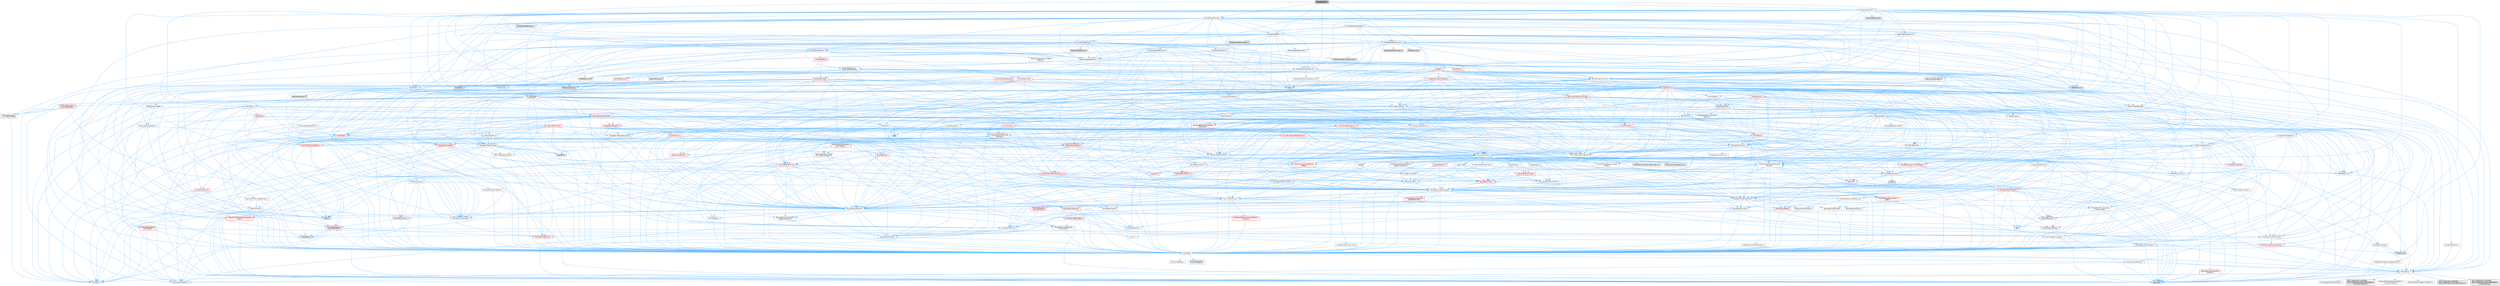digraph "RenderGraph.h"
{
 // INTERACTIVE_SVG=YES
 // LATEX_PDF_SIZE
  bgcolor="transparent";
  edge [fontname=Helvetica,fontsize=10,labelfontname=Helvetica,labelfontsize=10];
  node [fontname=Helvetica,fontsize=10,shape=box,height=0.2,width=0.4];
  Node1 [id="Node000001",label="RenderGraph.h",height=0.2,width=0.4,color="gray40", fillcolor="grey60", style="filled", fontcolor="black",tooltip=" "];
  Node1 -> Node2 [id="edge1_Node000001_Node000002",color="steelblue1",style="solid",tooltip=" "];
  Node2 [id="Node000002",label="RenderGraphDefinitions.h",height=0.2,width=0.4,color="grey40", fillcolor="white", style="filled",URL="$df/d67/RenderGraphDefinitions_8h.html",tooltip=" "];
  Node2 -> Node3 [id="edge2_Node000002_Node000003",color="steelblue1",style="solid",tooltip=" "];
  Node3 [id="Node000003",label="ProfilingDebugging\l/RealtimeGPUProfiler.h",height=0.2,width=0.4,color="grey40", fillcolor="white", style="filled",URL="$d7/def/RealtimeGPUProfiler_8h.html",tooltip=" "];
  Node3 -> Node4 [id="edge3_Node000003_Node000004",color="steelblue1",style="solid",tooltip=" "];
  Node4 [id="Node000004",label="Containers/Array.h",height=0.2,width=0.4,color="grey40", fillcolor="white", style="filled",URL="$df/dd0/Array_8h.html",tooltip=" "];
  Node4 -> Node5 [id="edge4_Node000004_Node000005",color="steelblue1",style="solid",tooltip=" "];
  Node5 [id="Node000005",label="CoreTypes.h",height=0.2,width=0.4,color="grey40", fillcolor="white", style="filled",URL="$dc/dec/CoreTypes_8h.html",tooltip=" "];
  Node5 -> Node6 [id="edge5_Node000005_Node000006",color="steelblue1",style="solid",tooltip=" "];
  Node6 [id="Node000006",label="HAL/Platform.h",height=0.2,width=0.4,color="grey40", fillcolor="white", style="filled",URL="$d9/dd0/Platform_8h.html",tooltip=" "];
  Node6 -> Node7 [id="edge6_Node000006_Node000007",color="steelblue1",style="solid",tooltip=" "];
  Node7 [id="Node000007",label="Misc/Build.h",height=0.2,width=0.4,color="grey40", fillcolor="white", style="filled",URL="$d3/dbb/Build_8h.html",tooltip=" "];
  Node6 -> Node8 [id="edge7_Node000006_Node000008",color="steelblue1",style="solid",tooltip=" "];
  Node8 [id="Node000008",label="Misc/LargeWorldCoordinates.h",height=0.2,width=0.4,color="grey40", fillcolor="white", style="filled",URL="$d2/dcb/LargeWorldCoordinates_8h.html",tooltip=" "];
  Node6 -> Node9 [id="edge8_Node000006_Node000009",color="steelblue1",style="solid",tooltip=" "];
  Node9 [id="Node000009",label="type_traits",height=0.2,width=0.4,color="grey60", fillcolor="#E0E0E0", style="filled",tooltip=" "];
  Node6 -> Node10 [id="edge9_Node000006_Node000010",color="steelblue1",style="solid",tooltip=" "];
  Node10 [id="Node000010",label="PreprocessorHelpers.h",height=0.2,width=0.4,color="grey40", fillcolor="white", style="filled",URL="$db/ddb/PreprocessorHelpers_8h.html",tooltip=" "];
  Node6 -> Node11 [id="edge10_Node000006_Node000011",color="steelblue1",style="solid",tooltip=" "];
  Node11 [id="Node000011",label="UBT_COMPILED_PLATFORM\l/UBT_COMPILED_PLATFORMPlatform\lCompilerPreSetup.h",height=0.2,width=0.4,color="grey60", fillcolor="#E0E0E0", style="filled",tooltip=" "];
  Node6 -> Node12 [id="edge11_Node000006_Node000012",color="steelblue1",style="solid",tooltip=" "];
  Node12 [id="Node000012",label="GenericPlatform/GenericPlatform\lCompilerPreSetup.h",height=0.2,width=0.4,color="grey40", fillcolor="white", style="filled",URL="$d9/dc8/GenericPlatformCompilerPreSetup_8h.html",tooltip=" "];
  Node6 -> Node13 [id="edge12_Node000006_Node000013",color="steelblue1",style="solid",tooltip=" "];
  Node13 [id="Node000013",label="GenericPlatform/GenericPlatform.h",height=0.2,width=0.4,color="grey40", fillcolor="white", style="filled",URL="$d6/d84/GenericPlatform_8h.html",tooltip=" "];
  Node6 -> Node14 [id="edge13_Node000006_Node000014",color="steelblue1",style="solid",tooltip=" "];
  Node14 [id="Node000014",label="UBT_COMPILED_PLATFORM\l/UBT_COMPILED_PLATFORMPlatform.h",height=0.2,width=0.4,color="grey60", fillcolor="#E0E0E0", style="filled",tooltip=" "];
  Node6 -> Node15 [id="edge14_Node000006_Node000015",color="steelblue1",style="solid",tooltip=" "];
  Node15 [id="Node000015",label="UBT_COMPILED_PLATFORM\l/UBT_COMPILED_PLATFORMPlatform\lCompilerSetup.h",height=0.2,width=0.4,color="grey60", fillcolor="#E0E0E0", style="filled",tooltip=" "];
  Node5 -> Node16 [id="edge15_Node000005_Node000016",color="steelblue1",style="solid",tooltip=" "];
  Node16 [id="Node000016",label="ProfilingDebugging\l/UMemoryDefines.h",height=0.2,width=0.4,color="grey40", fillcolor="white", style="filled",URL="$d2/da2/UMemoryDefines_8h.html",tooltip=" "];
  Node5 -> Node17 [id="edge16_Node000005_Node000017",color="steelblue1",style="solid",tooltip=" "];
  Node17 [id="Node000017",label="Misc/CoreMiscDefines.h",height=0.2,width=0.4,color="grey40", fillcolor="white", style="filled",URL="$da/d38/CoreMiscDefines_8h.html",tooltip=" "];
  Node17 -> Node6 [id="edge17_Node000017_Node000006",color="steelblue1",style="solid",tooltip=" "];
  Node17 -> Node10 [id="edge18_Node000017_Node000010",color="steelblue1",style="solid",tooltip=" "];
  Node5 -> Node18 [id="edge19_Node000005_Node000018",color="steelblue1",style="solid",tooltip=" "];
  Node18 [id="Node000018",label="Misc/CoreDefines.h",height=0.2,width=0.4,color="grey40", fillcolor="white", style="filled",URL="$d3/dd2/CoreDefines_8h.html",tooltip=" "];
  Node4 -> Node19 [id="edge20_Node000004_Node000019",color="steelblue1",style="solid",tooltip=" "];
  Node19 [id="Node000019",label="Misc/AssertionMacros.h",height=0.2,width=0.4,color="grey40", fillcolor="white", style="filled",URL="$d0/dfa/AssertionMacros_8h.html",tooltip=" "];
  Node19 -> Node5 [id="edge21_Node000019_Node000005",color="steelblue1",style="solid",tooltip=" "];
  Node19 -> Node6 [id="edge22_Node000019_Node000006",color="steelblue1",style="solid",tooltip=" "];
  Node19 -> Node20 [id="edge23_Node000019_Node000020",color="steelblue1",style="solid",tooltip=" "];
  Node20 [id="Node000020",label="HAL/PlatformMisc.h",height=0.2,width=0.4,color="red", fillcolor="#FFF0F0", style="filled",URL="$d0/df5/PlatformMisc_8h.html",tooltip=" "];
  Node20 -> Node5 [id="edge24_Node000020_Node000005",color="steelblue1",style="solid",tooltip=" "];
  Node20 -> Node48 [id="edge25_Node000020_Node000048",color="steelblue1",style="solid",tooltip=" "];
  Node48 [id="Node000048",label="ProfilingDebugging\l/CpuProfilerTrace.h",height=0.2,width=0.4,color="red", fillcolor="#FFF0F0", style="filled",URL="$da/dcb/CpuProfilerTrace_8h.html",tooltip=" "];
  Node48 -> Node5 [id="edge26_Node000048_Node000005",color="steelblue1",style="solid",tooltip=" "];
  Node48 -> Node28 [id="edge27_Node000048_Node000028",color="steelblue1",style="solid",tooltip=" "];
  Node28 [id="Node000028",label="Containers/ContainersFwd.h",height=0.2,width=0.4,color="grey40", fillcolor="white", style="filled",URL="$d4/d0a/ContainersFwd_8h.html",tooltip=" "];
  Node28 -> Node6 [id="edge28_Node000028_Node000006",color="steelblue1",style="solid",tooltip=" "];
  Node28 -> Node5 [id="edge29_Node000028_Node000005",color="steelblue1",style="solid",tooltip=" "];
  Node28 -> Node25 [id="edge30_Node000028_Node000025",color="steelblue1",style="solid",tooltip=" "];
  Node25 [id="Node000025",label="Traits/IsContiguousContainer.h",height=0.2,width=0.4,color="red", fillcolor="#FFF0F0", style="filled",URL="$d5/d3c/IsContiguousContainer_8h.html",tooltip=" "];
  Node25 -> Node5 [id="edge31_Node000025_Node000005",color="steelblue1",style="solid",tooltip=" "];
  Node25 -> Node24 [id="edge32_Node000025_Node000024",color="steelblue1",style="solid",tooltip=" "];
  Node24 [id="Node000024",label="initializer_list",height=0.2,width=0.4,color="grey60", fillcolor="#E0E0E0", style="filled",tooltip=" "];
  Node48 -> Node49 [id="edge33_Node000048_Node000049",color="steelblue1",style="solid",tooltip=" "];
  Node49 [id="Node000049",label="HAL/PlatformAtomics.h",height=0.2,width=0.4,color="red", fillcolor="#FFF0F0", style="filled",URL="$d3/d36/PlatformAtomics_8h.html",tooltip=" "];
  Node49 -> Node5 [id="edge34_Node000049_Node000005",color="steelblue1",style="solid",tooltip=" "];
  Node48 -> Node10 [id="edge35_Node000048_Node000010",color="steelblue1",style="solid",tooltip=" "];
  Node48 -> Node7 [id="edge36_Node000048_Node000007",color="steelblue1",style="solid",tooltip=" "];
  Node48 -> Node55 [id="edge37_Node000048_Node000055",color="steelblue1",style="solid",tooltip=" "];
  Node55 [id="Node000055",label="Trace/Trace.h",height=0.2,width=0.4,color="grey60", fillcolor="#E0E0E0", style="filled",tooltip=" "];
  Node19 -> Node10 [id="edge38_Node000019_Node000010",color="steelblue1",style="solid",tooltip=" "];
  Node19 -> Node56 [id="edge39_Node000019_Node000056",color="steelblue1",style="solid",tooltip=" "];
  Node56 [id="Node000056",label="Templates/EnableIf.h",height=0.2,width=0.4,color="grey40", fillcolor="white", style="filled",URL="$d7/d60/EnableIf_8h.html",tooltip=" "];
  Node56 -> Node5 [id="edge40_Node000056_Node000005",color="steelblue1",style="solid",tooltip=" "];
  Node19 -> Node57 [id="edge41_Node000019_Node000057",color="steelblue1",style="solid",tooltip=" "];
  Node57 [id="Node000057",label="Templates/IsArrayOrRefOf\lTypeByPredicate.h",height=0.2,width=0.4,color="grey40", fillcolor="white", style="filled",URL="$d6/da1/IsArrayOrRefOfTypeByPredicate_8h.html",tooltip=" "];
  Node57 -> Node5 [id="edge42_Node000057_Node000005",color="steelblue1",style="solid",tooltip=" "];
  Node19 -> Node58 [id="edge43_Node000019_Node000058",color="steelblue1",style="solid",tooltip=" "];
  Node58 [id="Node000058",label="Templates/IsValidVariadic\lFunctionArg.h",height=0.2,width=0.4,color="grey40", fillcolor="white", style="filled",URL="$d0/dc8/IsValidVariadicFunctionArg_8h.html",tooltip=" "];
  Node58 -> Node5 [id="edge44_Node000058_Node000005",color="steelblue1",style="solid",tooltip=" "];
  Node58 -> Node59 [id="edge45_Node000058_Node000059",color="steelblue1",style="solid",tooltip=" "];
  Node59 [id="Node000059",label="IsEnum.h",height=0.2,width=0.4,color="grey40", fillcolor="white", style="filled",URL="$d4/de5/IsEnum_8h.html",tooltip=" "];
  Node58 -> Node9 [id="edge46_Node000058_Node000009",color="steelblue1",style="solid",tooltip=" "];
  Node19 -> Node60 [id="edge47_Node000019_Node000060",color="steelblue1",style="solid",tooltip=" "];
  Node60 [id="Node000060",label="Traits/IsCharEncodingCompatible\lWith.h",height=0.2,width=0.4,color="red", fillcolor="#FFF0F0", style="filled",URL="$df/dd1/IsCharEncodingCompatibleWith_8h.html",tooltip=" "];
  Node60 -> Node9 [id="edge48_Node000060_Node000009",color="steelblue1",style="solid",tooltip=" "];
  Node19 -> Node62 [id="edge49_Node000019_Node000062",color="steelblue1",style="solid",tooltip=" "];
  Node62 [id="Node000062",label="Misc/VarArgs.h",height=0.2,width=0.4,color="grey40", fillcolor="white", style="filled",URL="$d5/d6f/VarArgs_8h.html",tooltip=" "];
  Node62 -> Node5 [id="edge50_Node000062_Node000005",color="steelblue1",style="solid",tooltip=" "];
  Node19 -> Node63 [id="edge51_Node000019_Node000063",color="steelblue1",style="solid",tooltip=" "];
  Node63 [id="Node000063",label="String/FormatStringSan.h",height=0.2,width=0.4,color="red", fillcolor="#FFF0F0", style="filled",URL="$d3/d8b/FormatStringSan_8h.html",tooltip=" "];
  Node63 -> Node9 [id="edge52_Node000063_Node000009",color="steelblue1",style="solid",tooltip=" "];
  Node63 -> Node5 [id="edge53_Node000063_Node000005",color="steelblue1",style="solid",tooltip=" "];
  Node63 -> Node64 [id="edge54_Node000063_Node000064",color="steelblue1",style="solid",tooltip=" "];
  Node64 [id="Node000064",label="Templates/Requires.h",height=0.2,width=0.4,color="grey40", fillcolor="white", style="filled",URL="$dc/d96/Requires_8h.html",tooltip=" "];
  Node64 -> Node56 [id="edge55_Node000064_Node000056",color="steelblue1",style="solid",tooltip=" "];
  Node64 -> Node9 [id="edge56_Node000064_Node000009",color="steelblue1",style="solid",tooltip=" "];
  Node63 -> Node65 [id="edge57_Node000063_Node000065",color="steelblue1",style="solid",tooltip=" "];
  Node65 [id="Node000065",label="Templates/Identity.h",height=0.2,width=0.4,color="grey40", fillcolor="white", style="filled",URL="$d0/dd5/Identity_8h.html",tooltip=" "];
  Node63 -> Node58 [id="edge58_Node000063_Node000058",color="steelblue1",style="solid",tooltip=" "];
  Node63 -> Node28 [id="edge59_Node000063_Node000028",color="steelblue1",style="solid",tooltip=" "];
  Node19 -> Node69 [id="edge60_Node000019_Node000069",color="steelblue1",style="solid",tooltip=" "];
  Node69 [id="Node000069",label="atomic",height=0.2,width=0.4,color="grey60", fillcolor="#E0E0E0", style="filled",tooltip=" "];
  Node4 -> Node70 [id="edge61_Node000004_Node000070",color="steelblue1",style="solid",tooltip=" "];
  Node70 [id="Node000070",label="Misc/IntrusiveUnsetOptional\lState.h",height=0.2,width=0.4,color="red", fillcolor="#FFF0F0", style="filled",URL="$d2/d0a/IntrusiveUnsetOptionalState_8h.html",tooltip=" "];
  Node4 -> Node72 [id="edge62_Node000004_Node000072",color="steelblue1",style="solid",tooltip=" "];
  Node72 [id="Node000072",label="Misc/ReverseIterate.h",height=0.2,width=0.4,color="red", fillcolor="#FFF0F0", style="filled",URL="$db/de3/ReverseIterate_8h.html",tooltip=" "];
  Node72 -> Node6 [id="edge63_Node000072_Node000006",color="steelblue1",style="solid",tooltip=" "];
  Node4 -> Node74 [id="edge64_Node000004_Node000074",color="steelblue1",style="solid",tooltip=" "];
  Node74 [id="Node000074",label="HAL/UnrealMemory.h",height=0.2,width=0.4,color="grey40", fillcolor="white", style="filled",URL="$d9/d96/UnrealMemory_8h.html",tooltip=" "];
  Node74 -> Node5 [id="edge65_Node000074_Node000005",color="steelblue1",style="solid",tooltip=" "];
  Node74 -> Node75 [id="edge66_Node000074_Node000075",color="steelblue1",style="solid",tooltip=" "];
  Node75 [id="Node000075",label="GenericPlatform/GenericPlatform\lMemory.h",height=0.2,width=0.4,color="red", fillcolor="#FFF0F0", style="filled",URL="$dd/d22/GenericPlatformMemory_8h.html",tooltip=" "];
  Node75 -> Node5 [id="edge67_Node000075_Node000005",color="steelblue1",style="solid",tooltip=" "];
  Node75 -> Node76 [id="edge68_Node000075_Node000076",color="steelblue1",style="solid",tooltip=" "];
  Node76 [id="Node000076",label="HAL/PlatformString.h",height=0.2,width=0.4,color="red", fillcolor="#FFF0F0", style="filled",URL="$db/db5/PlatformString_8h.html",tooltip=" "];
  Node76 -> Node5 [id="edge69_Node000076_Node000005",color="steelblue1",style="solid",tooltip=" "];
  Node74 -> Node78 [id="edge70_Node000074_Node000078",color="steelblue1",style="solid",tooltip=" "];
  Node78 [id="Node000078",label="HAL/MemoryBase.h",height=0.2,width=0.4,color="red", fillcolor="#FFF0F0", style="filled",URL="$d6/d9f/MemoryBase_8h.html",tooltip=" "];
  Node78 -> Node5 [id="edge71_Node000078_Node000005",color="steelblue1",style="solid",tooltip=" "];
  Node78 -> Node49 [id="edge72_Node000078_Node000049",color="steelblue1",style="solid",tooltip=" "];
  Node78 -> Node32 [id="edge73_Node000078_Node000032",color="steelblue1",style="solid",tooltip=" "];
  Node32 [id="Node000032",label="HAL/PlatformCrt.h",height=0.2,width=0.4,color="red", fillcolor="#FFF0F0", style="filled",URL="$d8/d75/PlatformCrt_8h.html",tooltip=" "];
  Node32 -> Node33 [id="edge74_Node000032_Node000033",color="steelblue1",style="solid",tooltip=" "];
  Node33 [id="Node000033",label="new",height=0.2,width=0.4,color="grey60", fillcolor="#E0E0E0", style="filled",tooltip=" "];
  Node74 -> Node91 [id="edge75_Node000074_Node000091",color="steelblue1",style="solid",tooltip=" "];
  Node91 [id="Node000091",label="HAL/PlatformMemory.h",height=0.2,width=0.4,color="red", fillcolor="#FFF0F0", style="filled",URL="$de/d68/PlatformMemory_8h.html",tooltip=" "];
  Node91 -> Node5 [id="edge76_Node000091_Node000005",color="steelblue1",style="solid",tooltip=" "];
  Node91 -> Node75 [id="edge77_Node000091_Node000075",color="steelblue1",style="solid",tooltip=" "];
  Node74 -> Node93 [id="edge78_Node000074_Node000093",color="steelblue1",style="solid",tooltip=" "];
  Node93 [id="Node000093",label="ProfilingDebugging\l/MemoryTrace.h",height=0.2,width=0.4,color="red", fillcolor="#FFF0F0", style="filled",URL="$da/dd7/MemoryTrace_8h.html",tooltip=" "];
  Node93 -> Node6 [id="edge79_Node000093_Node000006",color="steelblue1",style="solid",tooltip=" "];
  Node93 -> Node44 [id="edge80_Node000093_Node000044",color="steelblue1",style="solid",tooltip=" "];
  Node44 [id="Node000044",label="Misc/EnumClassFlags.h",height=0.2,width=0.4,color="grey40", fillcolor="white", style="filled",URL="$d8/de7/EnumClassFlags_8h.html",tooltip=" "];
  Node93 -> Node55 [id="edge81_Node000093_Node000055",color="steelblue1",style="solid",tooltip=" "];
  Node74 -> Node94 [id="edge82_Node000074_Node000094",color="steelblue1",style="solid",tooltip=" "];
  Node94 [id="Node000094",label="Templates/IsPointer.h",height=0.2,width=0.4,color="grey40", fillcolor="white", style="filled",URL="$d7/d05/IsPointer_8h.html",tooltip=" "];
  Node94 -> Node5 [id="edge83_Node000094_Node000005",color="steelblue1",style="solid",tooltip=" "];
  Node4 -> Node95 [id="edge84_Node000004_Node000095",color="steelblue1",style="solid",tooltip=" "];
  Node95 [id="Node000095",label="Templates/UnrealTypeTraits.h",height=0.2,width=0.4,color="grey40", fillcolor="white", style="filled",URL="$d2/d2d/UnrealTypeTraits_8h.html",tooltip=" "];
  Node95 -> Node5 [id="edge85_Node000095_Node000005",color="steelblue1",style="solid",tooltip=" "];
  Node95 -> Node94 [id="edge86_Node000095_Node000094",color="steelblue1",style="solid",tooltip=" "];
  Node95 -> Node19 [id="edge87_Node000095_Node000019",color="steelblue1",style="solid",tooltip=" "];
  Node95 -> Node87 [id="edge88_Node000095_Node000087",color="steelblue1",style="solid",tooltip=" "];
  Node87 [id="Node000087",label="Templates/AndOrNot.h",height=0.2,width=0.4,color="grey40", fillcolor="white", style="filled",URL="$db/d0a/AndOrNot_8h.html",tooltip=" "];
  Node87 -> Node5 [id="edge89_Node000087_Node000005",color="steelblue1",style="solid",tooltip=" "];
  Node95 -> Node56 [id="edge90_Node000095_Node000056",color="steelblue1",style="solid",tooltip=" "];
  Node95 -> Node96 [id="edge91_Node000095_Node000096",color="steelblue1",style="solid",tooltip=" "];
  Node96 [id="Node000096",label="Templates/IsArithmetic.h",height=0.2,width=0.4,color="grey40", fillcolor="white", style="filled",URL="$d2/d5d/IsArithmetic_8h.html",tooltip=" "];
  Node96 -> Node5 [id="edge92_Node000096_Node000005",color="steelblue1",style="solid",tooltip=" "];
  Node95 -> Node59 [id="edge93_Node000095_Node000059",color="steelblue1",style="solid",tooltip=" "];
  Node95 -> Node97 [id="edge94_Node000095_Node000097",color="steelblue1",style="solid",tooltip=" "];
  Node97 [id="Node000097",label="Templates/Models.h",height=0.2,width=0.4,color="grey40", fillcolor="white", style="filled",URL="$d3/d0c/Models_8h.html",tooltip=" "];
  Node97 -> Node65 [id="edge95_Node000097_Node000065",color="steelblue1",style="solid",tooltip=" "];
  Node95 -> Node98 [id="edge96_Node000095_Node000098",color="steelblue1",style="solid",tooltip=" "];
  Node98 [id="Node000098",label="Templates/IsPODType.h",height=0.2,width=0.4,color="grey40", fillcolor="white", style="filled",URL="$d7/db1/IsPODType_8h.html",tooltip=" "];
  Node98 -> Node5 [id="edge97_Node000098_Node000005",color="steelblue1",style="solid",tooltip=" "];
  Node95 -> Node99 [id="edge98_Node000095_Node000099",color="steelblue1",style="solid",tooltip=" "];
  Node99 [id="Node000099",label="Templates/IsUECoreType.h",height=0.2,width=0.4,color="grey40", fillcolor="white", style="filled",URL="$d1/db8/IsUECoreType_8h.html",tooltip=" "];
  Node99 -> Node5 [id="edge99_Node000099_Node000005",color="steelblue1",style="solid",tooltip=" "];
  Node99 -> Node9 [id="edge100_Node000099_Node000009",color="steelblue1",style="solid",tooltip=" "];
  Node95 -> Node88 [id="edge101_Node000095_Node000088",color="steelblue1",style="solid",tooltip=" "];
  Node88 [id="Node000088",label="Templates/IsTriviallyCopy\lConstructible.h",height=0.2,width=0.4,color="grey40", fillcolor="white", style="filled",URL="$d3/d78/IsTriviallyCopyConstructible_8h.html",tooltip=" "];
  Node88 -> Node5 [id="edge102_Node000088_Node000005",color="steelblue1",style="solid",tooltip=" "];
  Node88 -> Node9 [id="edge103_Node000088_Node000009",color="steelblue1",style="solid",tooltip=" "];
  Node4 -> Node100 [id="edge104_Node000004_Node000100",color="steelblue1",style="solid",tooltip=" "];
  Node100 [id="Node000100",label="Templates/UnrealTemplate.h",height=0.2,width=0.4,color="grey40", fillcolor="white", style="filled",URL="$d4/d24/UnrealTemplate_8h.html",tooltip=" "];
  Node100 -> Node5 [id="edge105_Node000100_Node000005",color="steelblue1",style="solid",tooltip=" "];
  Node100 -> Node94 [id="edge106_Node000100_Node000094",color="steelblue1",style="solid",tooltip=" "];
  Node100 -> Node74 [id="edge107_Node000100_Node000074",color="steelblue1",style="solid",tooltip=" "];
  Node100 -> Node101 [id="edge108_Node000100_Node000101",color="steelblue1",style="solid",tooltip=" "];
  Node101 [id="Node000101",label="Templates/CopyQualifiers\lAndRefsFromTo.h",height=0.2,width=0.4,color="red", fillcolor="#FFF0F0", style="filled",URL="$d3/db3/CopyQualifiersAndRefsFromTo_8h.html",tooltip=" "];
  Node100 -> Node95 [id="edge109_Node000100_Node000095",color="steelblue1",style="solid",tooltip=" "];
  Node100 -> Node103 [id="edge110_Node000100_Node000103",color="steelblue1",style="solid",tooltip=" "];
  Node103 [id="Node000103",label="Templates/RemoveReference.h",height=0.2,width=0.4,color="grey40", fillcolor="white", style="filled",URL="$da/dbe/RemoveReference_8h.html",tooltip=" "];
  Node103 -> Node5 [id="edge111_Node000103_Node000005",color="steelblue1",style="solid",tooltip=" "];
  Node100 -> Node64 [id="edge112_Node000100_Node000064",color="steelblue1",style="solid",tooltip=" "];
  Node100 -> Node104 [id="edge113_Node000100_Node000104",color="steelblue1",style="solid",tooltip=" "];
  Node104 [id="Node000104",label="Templates/TypeCompatible\lBytes.h",height=0.2,width=0.4,color="red", fillcolor="#FFF0F0", style="filled",URL="$df/d0a/TypeCompatibleBytes_8h.html",tooltip=" "];
  Node104 -> Node5 [id="edge114_Node000104_Node000005",color="steelblue1",style="solid",tooltip=" "];
  Node104 -> Node33 [id="edge115_Node000104_Node000033",color="steelblue1",style="solid",tooltip=" "];
  Node104 -> Node9 [id="edge116_Node000104_Node000009",color="steelblue1",style="solid",tooltip=" "];
  Node100 -> Node65 [id="edge117_Node000100_Node000065",color="steelblue1",style="solid",tooltip=" "];
  Node100 -> Node25 [id="edge118_Node000100_Node000025",color="steelblue1",style="solid",tooltip=" "];
  Node100 -> Node105 [id="edge119_Node000100_Node000105",color="steelblue1",style="solid",tooltip=" "];
  Node105 [id="Node000105",label="Traits/UseBitwiseSwap.h",height=0.2,width=0.4,color="grey40", fillcolor="white", style="filled",URL="$db/df3/UseBitwiseSwap_8h.html",tooltip=" "];
  Node105 -> Node5 [id="edge120_Node000105_Node000005",color="steelblue1",style="solid",tooltip=" "];
  Node105 -> Node9 [id="edge121_Node000105_Node000009",color="steelblue1",style="solid",tooltip=" "];
  Node100 -> Node9 [id="edge122_Node000100_Node000009",color="steelblue1",style="solid",tooltip=" "];
  Node4 -> Node106 [id="edge123_Node000004_Node000106",color="steelblue1",style="solid",tooltip=" "];
  Node106 [id="Node000106",label="Containers/AllowShrinking.h",height=0.2,width=0.4,color="grey40", fillcolor="white", style="filled",URL="$d7/d1a/AllowShrinking_8h.html",tooltip=" "];
  Node106 -> Node5 [id="edge124_Node000106_Node000005",color="steelblue1",style="solid",tooltip=" "];
  Node4 -> Node107 [id="edge125_Node000004_Node000107",color="steelblue1",style="solid",tooltip=" "];
  Node107 [id="Node000107",label="Containers/ContainerAllocation\lPolicies.h",height=0.2,width=0.4,color="grey40", fillcolor="white", style="filled",URL="$d7/dff/ContainerAllocationPolicies_8h.html",tooltip=" "];
  Node107 -> Node5 [id="edge126_Node000107_Node000005",color="steelblue1",style="solid",tooltip=" "];
  Node107 -> Node108 [id="edge127_Node000107_Node000108",color="steelblue1",style="solid",tooltip=" "];
  Node108 [id="Node000108",label="Containers/ContainerHelpers.h",height=0.2,width=0.4,color="grey40", fillcolor="white", style="filled",URL="$d7/d33/ContainerHelpers_8h.html",tooltip=" "];
  Node108 -> Node5 [id="edge128_Node000108_Node000005",color="steelblue1",style="solid",tooltip=" "];
  Node107 -> Node107 [id="edge129_Node000107_Node000107",color="steelblue1",style="solid",tooltip=" "];
  Node107 -> Node109 [id="edge130_Node000107_Node000109",color="steelblue1",style="solid",tooltip=" "];
  Node109 [id="Node000109",label="HAL/PlatformMath.h",height=0.2,width=0.4,color="red", fillcolor="#FFF0F0", style="filled",URL="$dc/d53/PlatformMath_8h.html",tooltip=" "];
  Node109 -> Node5 [id="edge131_Node000109_Node000005",color="steelblue1",style="solid",tooltip=" "];
  Node107 -> Node74 [id="edge132_Node000107_Node000074",color="steelblue1",style="solid",tooltip=" "];
  Node107 -> Node42 [id="edge133_Node000107_Node000042",color="steelblue1",style="solid",tooltip=" "];
  Node42 [id="Node000042",label="Math/NumericLimits.h",height=0.2,width=0.4,color="grey40", fillcolor="white", style="filled",URL="$df/d1b/NumericLimits_8h.html",tooltip=" "];
  Node42 -> Node5 [id="edge134_Node000042_Node000005",color="steelblue1",style="solid",tooltip=" "];
  Node107 -> Node19 [id="edge135_Node000107_Node000019",color="steelblue1",style="solid",tooltip=" "];
  Node107 -> Node117 [id="edge136_Node000107_Node000117",color="steelblue1",style="solid",tooltip=" "];
  Node117 [id="Node000117",label="Templates/IsPolymorphic.h",height=0.2,width=0.4,color="grey40", fillcolor="white", style="filled",URL="$dc/d20/IsPolymorphic_8h.html",tooltip=" "];
  Node107 -> Node118 [id="edge137_Node000107_Node000118",color="steelblue1",style="solid",tooltip=" "];
  Node118 [id="Node000118",label="Templates/MemoryOps.h",height=0.2,width=0.4,color="red", fillcolor="#FFF0F0", style="filled",URL="$db/dea/MemoryOps_8h.html",tooltip=" "];
  Node118 -> Node5 [id="edge138_Node000118_Node000005",color="steelblue1",style="solid",tooltip=" "];
  Node118 -> Node74 [id="edge139_Node000118_Node000074",color="steelblue1",style="solid",tooltip=" "];
  Node118 -> Node88 [id="edge140_Node000118_Node000088",color="steelblue1",style="solid",tooltip=" "];
  Node118 -> Node64 [id="edge141_Node000118_Node000064",color="steelblue1",style="solid",tooltip=" "];
  Node118 -> Node95 [id="edge142_Node000118_Node000095",color="steelblue1",style="solid",tooltip=" "];
  Node118 -> Node105 [id="edge143_Node000118_Node000105",color="steelblue1",style="solid",tooltip=" "];
  Node118 -> Node33 [id="edge144_Node000118_Node000033",color="steelblue1",style="solid",tooltip=" "];
  Node118 -> Node9 [id="edge145_Node000118_Node000009",color="steelblue1",style="solid",tooltip=" "];
  Node107 -> Node104 [id="edge146_Node000107_Node000104",color="steelblue1",style="solid",tooltip=" "];
  Node107 -> Node9 [id="edge147_Node000107_Node000009",color="steelblue1",style="solid",tooltip=" "];
  Node4 -> Node119 [id="edge148_Node000004_Node000119",color="steelblue1",style="solid",tooltip=" "];
  Node119 [id="Node000119",label="Containers/ContainerElement\lTypeCompatibility.h",height=0.2,width=0.4,color="grey40", fillcolor="white", style="filled",URL="$df/ddf/ContainerElementTypeCompatibility_8h.html",tooltip=" "];
  Node119 -> Node5 [id="edge149_Node000119_Node000005",color="steelblue1",style="solid",tooltip=" "];
  Node119 -> Node95 [id="edge150_Node000119_Node000095",color="steelblue1",style="solid",tooltip=" "];
  Node4 -> Node120 [id="edge151_Node000004_Node000120",color="steelblue1",style="solid",tooltip=" "];
  Node120 [id="Node000120",label="Serialization/Archive.h",height=0.2,width=0.4,color="red", fillcolor="#FFF0F0", style="filled",URL="$d7/d3b/Archive_8h.html",tooltip=" "];
  Node120 -> Node5 [id="edge152_Node000120_Node000005",color="steelblue1",style="solid",tooltip=" "];
  Node120 -> Node29 [id="edge153_Node000120_Node000029",color="steelblue1",style="solid",tooltip=" "];
  Node29 [id="Node000029",label="Math/MathFwd.h",height=0.2,width=0.4,color="grey40", fillcolor="white", style="filled",URL="$d2/d10/MathFwd_8h.html",tooltip=" "];
  Node29 -> Node6 [id="edge154_Node000029_Node000006",color="steelblue1",style="solid",tooltip=" "];
  Node120 -> Node19 [id="edge155_Node000120_Node000019",color="steelblue1",style="solid",tooltip=" "];
  Node120 -> Node7 [id="edge156_Node000120_Node000007",color="steelblue1",style="solid",tooltip=" "];
  Node120 -> Node62 [id="edge157_Node000120_Node000062",color="steelblue1",style="solid",tooltip=" "];
  Node120 -> Node56 [id="edge158_Node000120_Node000056",color="steelblue1",style="solid",tooltip=" "];
  Node120 -> Node57 [id="edge159_Node000120_Node000057",color="steelblue1",style="solid",tooltip=" "];
  Node120 -> Node58 [id="edge160_Node000120_Node000058",color="steelblue1",style="solid",tooltip=" "];
  Node120 -> Node100 [id="edge161_Node000120_Node000100",color="steelblue1",style="solid",tooltip=" "];
  Node120 -> Node60 [id="edge162_Node000120_Node000060",color="steelblue1",style="solid",tooltip=" "];
  Node4 -> Node130 [id="edge163_Node000004_Node000130",color="steelblue1",style="solid",tooltip=" "];
  Node130 [id="Node000130",label="Serialization/MemoryImage\lWriter.h",height=0.2,width=0.4,color="grey40", fillcolor="white", style="filled",URL="$d0/d08/MemoryImageWriter_8h.html",tooltip=" "];
  Node130 -> Node5 [id="edge164_Node000130_Node000005",color="steelblue1",style="solid",tooltip=" "];
  Node130 -> Node131 [id="edge165_Node000130_Node000131",color="steelblue1",style="solid",tooltip=" "];
  Node131 [id="Node000131",label="Serialization/MemoryLayout.h",height=0.2,width=0.4,color="red", fillcolor="#FFF0F0", style="filled",URL="$d7/d66/MemoryLayout_8h.html",tooltip=" "];
  Node131 -> Node74 [id="edge166_Node000131_Node000074",color="steelblue1",style="solid",tooltip=" "];
  Node131 -> Node56 [id="edge167_Node000131_Node000056",color="steelblue1",style="solid",tooltip=" "];
  Node131 -> Node117 [id="edge168_Node000131_Node000117",color="steelblue1",style="solid",tooltip=" "];
  Node131 -> Node97 [id="edge169_Node000131_Node000097",color="steelblue1",style="solid",tooltip=" "];
  Node131 -> Node100 [id="edge170_Node000131_Node000100",color="steelblue1",style="solid",tooltip=" "];
  Node4 -> Node144 [id="edge171_Node000004_Node000144",color="steelblue1",style="solid",tooltip=" "];
  Node144 [id="Node000144",label="Algo/Heapify.h",height=0.2,width=0.4,color="grey40", fillcolor="white", style="filled",URL="$d0/d2a/Heapify_8h.html",tooltip=" "];
  Node144 -> Node145 [id="edge172_Node000144_Node000145",color="steelblue1",style="solid",tooltip=" "];
  Node145 [id="Node000145",label="Algo/Impl/BinaryHeap.h",height=0.2,width=0.4,color="red", fillcolor="#FFF0F0", style="filled",URL="$d7/da3/Algo_2Impl_2BinaryHeap_8h.html",tooltip=" "];
  Node145 -> Node146 [id="edge173_Node000145_Node000146",color="steelblue1",style="solid",tooltip=" "];
  Node146 [id="Node000146",label="Templates/Invoke.h",height=0.2,width=0.4,color="red", fillcolor="#FFF0F0", style="filled",URL="$d7/deb/Invoke_8h.html",tooltip=" "];
  Node146 -> Node5 [id="edge174_Node000146_Node000005",color="steelblue1",style="solid",tooltip=" "];
  Node146 -> Node100 [id="edge175_Node000146_Node000100",color="steelblue1",style="solid",tooltip=" "];
  Node146 -> Node9 [id="edge176_Node000146_Node000009",color="steelblue1",style="solid",tooltip=" "];
  Node145 -> Node9 [id="edge177_Node000145_Node000009",color="steelblue1",style="solid",tooltip=" "];
  Node144 -> Node150 [id="edge178_Node000144_Node000150",color="steelblue1",style="solid",tooltip=" "];
  Node150 [id="Node000150",label="Templates/IdentityFunctor.h",height=0.2,width=0.4,color="grey40", fillcolor="white", style="filled",URL="$d7/d2e/IdentityFunctor_8h.html",tooltip=" "];
  Node150 -> Node6 [id="edge179_Node000150_Node000006",color="steelblue1",style="solid",tooltip=" "];
  Node144 -> Node146 [id="edge180_Node000144_Node000146",color="steelblue1",style="solid",tooltip=" "];
  Node144 -> Node151 [id="edge181_Node000144_Node000151",color="steelblue1",style="solid",tooltip=" "];
  Node151 [id="Node000151",label="Templates/Less.h",height=0.2,width=0.4,color="grey40", fillcolor="white", style="filled",URL="$de/dc8/Less_8h.html",tooltip=" "];
  Node151 -> Node5 [id="edge182_Node000151_Node000005",color="steelblue1",style="solid",tooltip=" "];
  Node151 -> Node100 [id="edge183_Node000151_Node000100",color="steelblue1",style="solid",tooltip=" "];
  Node144 -> Node100 [id="edge184_Node000144_Node000100",color="steelblue1",style="solid",tooltip=" "];
  Node4 -> Node152 [id="edge185_Node000004_Node000152",color="steelblue1",style="solid",tooltip=" "];
  Node152 [id="Node000152",label="Algo/HeapSort.h",height=0.2,width=0.4,color="grey40", fillcolor="white", style="filled",URL="$d3/d92/HeapSort_8h.html",tooltip=" "];
  Node152 -> Node145 [id="edge186_Node000152_Node000145",color="steelblue1",style="solid",tooltip=" "];
  Node152 -> Node150 [id="edge187_Node000152_Node000150",color="steelblue1",style="solid",tooltip=" "];
  Node152 -> Node151 [id="edge188_Node000152_Node000151",color="steelblue1",style="solid",tooltip=" "];
  Node152 -> Node100 [id="edge189_Node000152_Node000100",color="steelblue1",style="solid",tooltip=" "];
  Node4 -> Node153 [id="edge190_Node000004_Node000153",color="steelblue1",style="solid",tooltip=" "];
  Node153 [id="Node000153",label="Algo/IsHeap.h",height=0.2,width=0.4,color="grey40", fillcolor="white", style="filled",URL="$de/d32/IsHeap_8h.html",tooltip=" "];
  Node153 -> Node145 [id="edge191_Node000153_Node000145",color="steelblue1",style="solid",tooltip=" "];
  Node153 -> Node150 [id="edge192_Node000153_Node000150",color="steelblue1",style="solid",tooltip=" "];
  Node153 -> Node146 [id="edge193_Node000153_Node000146",color="steelblue1",style="solid",tooltip=" "];
  Node153 -> Node151 [id="edge194_Node000153_Node000151",color="steelblue1",style="solid",tooltip=" "];
  Node153 -> Node100 [id="edge195_Node000153_Node000100",color="steelblue1",style="solid",tooltip=" "];
  Node4 -> Node145 [id="edge196_Node000004_Node000145",color="steelblue1",style="solid",tooltip=" "];
  Node4 -> Node154 [id="edge197_Node000004_Node000154",color="steelblue1",style="solid",tooltip=" "];
  Node154 [id="Node000154",label="Algo/StableSort.h",height=0.2,width=0.4,color="red", fillcolor="#FFF0F0", style="filled",URL="$d7/d3c/StableSort_8h.html",tooltip=" "];
  Node154 -> Node155 [id="edge198_Node000154_Node000155",color="steelblue1",style="solid",tooltip=" "];
  Node155 [id="Node000155",label="Algo/BinarySearch.h",height=0.2,width=0.4,color="grey40", fillcolor="white", style="filled",URL="$db/db4/BinarySearch_8h.html",tooltip=" "];
  Node155 -> Node150 [id="edge199_Node000155_Node000150",color="steelblue1",style="solid",tooltip=" "];
  Node155 -> Node146 [id="edge200_Node000155_Node000146",color="steelblue1",style="solid",tooltip=" "];
  Node155 -> Node151 [id="edge201_Node000155_Node000151",color="steelblue1",style="solid",tooltip=" "];
  Node154 -> Node150 [id="edge202_Node000154_Node000150",color="steelblue1",style="solid",tooltip=" "];
  Node154 -> Node146 [id="edge203_Node000154_Node000146",color="steelblue1",style="solid",tooltip=" "];
  Node154 -> Node151 [id="edge204_Node000154_Node000151",color="steelblue1",style="solid",tooltip=" "];
  Node154 -> Node100 [id="edge205_Node000154_Node000100",color="steelblue1",style="solid",tooltip=" "];
  Node4 -> Node157 [id="edge206_Node000004_Node000157",color="steelblue1",style="solid",tooltip=" "];
  Node157 [id="Node000157",label="Concepts/GetTypeHashable.h",height=0.2,width=0.4,color="grey40", fillcolor="white", style="filled",URL="$d3/da2/GetTypeHashable_8h.html",tooltip=" "];
  Node157 -> Node5 [id="edge207_Node000157_Node000005",color="steelblue1",style="solid",tooltip=" "];
  Node157 -> Node135 [id="edge208_Node000157_Node000135",color="steelblue1",style="solid",tooltip=" "];
  Node135 [id="Node000135",label="Templates/TypeHash.h",height=0.2,width=0.4,color="grey40", fillcolor="white", style="filled",URL="$d1/d62/TypeHash_8h.html",tooltip=" "];
  Node135 -> Node5 [id="edge209_Node000135_Node000005",color="steelblue1",style="solid",tooltip=" "];
  Node135 -> Node64 [id="edge210_Node000135_Node000064",color="steelblue1",style="solid",tooltip=" "];
  Node135 -> Node136 [id="edge211_Node000135_Node000136",color="steelblue1",style="solid",tooltip=" "];
  Node136 [id="Node000136",label="Misc/Crc.h",height=0.2,width=0.4,color="red", fillcolor="#FFF0F0", style="filled",URL="$d4/dd2/Crc_8h.html",tooltip=" "];
  Node136 -> Node5 [id="edge212_Node000136_Node000005",color="steelblue1",style="solid",tooltip=" "];
  Node136 -> Node76 [id="edge213_Node000136_Node000076",color="steelblue1",style="solid",tooltip=" "];
  Node136 -> Node19 [id="edge214_Node000136_Node000019",color="steelblue1",style="solid",tooltip=" "];
  Node136 -> Node95 [id="edge215_Node000136_Node000095",color="steelblue1",style="solid",tooltip=" "];
  Node135 -> Node141 [id="edge216_Node000135_Node000141",color="steelblue1",style="solid",tooltip=" "];
  Node141 [id="Node000141",label="stdint.h",height=0.2,width=0.4,color="grey60", fillcolor="#E0E0E0", style="filled",tooltip=" "];
  Node135 -> Node9 [id="edge217_Node000135_Node000009",color="steelblue1",style="solid",tooltip=" "];
  Node4 -> Node150 [id="edge218_Node000004_Node000150",color="steelblue1",style="solid",tooltip=" "];
  Node4 -> Node146 [id="edge219_Node000004_Node000146",color="steelblue1",style="solid",tooltip=" "];
  Node4 -> Node151 [id="edge220_Node000004_Node000151",color="steelblue1",style="solid",tooltip=" "];
  Node4 -> Node158 [id="edge221_Node000004_Node000158",color="steelblue1",style="solid",tooltip=" "];
  Node158 [id="Node000158",label="Templates/LosesQualifiers\lFromTo.h",height=0.2,width=0.4,color="red", fillcolor="#FFF0F0", style="filled",URL="$d2/db3/LosesQualifiersFromTo_8h.html",tooltip=" "];
  Node158 -> Node9 [id="edge222_Node000158_Node000009",color="steelblue1",style="solid",tooltip=" "];
  Node4 -> Node64 [id="edge223_Node000004_Node000064",color="steelblue1",style="solid",tooltip=" "];
  Node4 -> Node159 [id="edge224_Node000004_Node000159",color="steelblue1",style="solid",tooltip=" "];
  Node159 [id="Node000159",label="Templates/Sorting.h",height=0.2,width=0.4,color="grey40", fillcolor="white", style="filled",URL="$d3/d9e/Sorting_8h.html",tooltip=" "];
  Node159 -> Node5 [id="edge225_Node000159_Node000005",color="steelblue1",style="solid",tooltip=" "];
  Node159 -> Node155 [id="edge226_Node000159_Node000155",color="steelblue1",style="solid",tooltip=" "];
  Node159 -> Node160 [id="edge227_Node000159_Node000160",color="steelblue1",style="solid",tooltip=" "];
  Node160 [id="Node000160",label="Algo/Sort.h",height=0.2,width=0.4,color="red", fillcolor="#FFF0F0", style="filled",URL="$d1/d87/Sort_8h.html",tooltip=" "];
  Node159 -> Node109 [id="edge228_Node000159_Node000109",color="steelblue1",style="solid",tooltip=" "];
  Node159 -> Node151 [id="edge229_Node000159_Node000151",color="steelblue1",style="solid",tooltip=" "];
  Node4 -> Node163 [id="edge230_Node000004_Node000163",color="steelblue1",style="solid",tooltip=" "];
  Node163 [id="Node000163",label="Templates/AlignmentTemplates.h",height=0.2,width=0.4,color="red", fillcolor="#FFF0F0", style="filled",URL="$dd/d32/AlignmentTemplates_8h.html",tooltip=" "];
  Node163 -> Node5 [id="edge231_Node000163_Node000005",color="steelblue1",style="solid",tooltip=" "];
  Node163 -> Node94 [id="edge232_Node000163_Node000094",color="steelblue1",style="solid",tooltip=" "];
  Node4 -> Node23 [id="edge233_Node000004_Node000023",color="steelblue1",style="solid",tooltip=" "];
  Node23 [id="Node000023",label="Traits/ElementType.h",height=0.2,width=0.4,color="grey40", fillcolor="white", style="filled",URL="$d5/d4f/ElementType_8h.html",tooltip=" "];
  Node23 -> Node6 [id="edge234_Node000023_Node000006",color="steelblue1",style="solid",tooltip=" "];
  Node23 -> Node24 [id="edge235_Node000023_Node000024",color="steelblue1",style="solid",tooltip=" "];
  Node23 -> Node9 [id="edge236_Node000023_Node000009",color="steelblue1",style="solid",tooltip=" "];
  Node4 -> Node115 [id="edge237_Node000004_Node000115",color="steelblue1",style="solid",tooltip=" "];
  Node115 [id="Node000115",label="limits",height=0.2,width=0.4,color="grey60", fillcolor="#E0E0E0", style="filled",tooltip=" "];
  Node4 -> Node9 [id="edge238_Node000004_Node000009",color="steelblue1",style="solid",tooltip=" "];
  Node3 -> Node164 [id="edge239_Node000003_Node000164",color="steelblue1",style="solid",tooltip=" "];
  Node164 [id="Node000164",label="Containers/Map.h",height=0.2,width=0.4,color="grey40", fillcolor="white", style="filled",URL="$df/d79/Map_8h.html",tooltip=" "];
  Node164 -> Node5 [id="edge240_Node000164_Node000005",color="steelblue1",style="solid",tooltip=" "];
  Node164 -> Node165 [id="edge241_Node000164_Node000165",color="steelblue1",style="solid",tooltip=" "];
  Node165 [id="Node000165",label="Algo/Reverse.h",height=0.2,width=0.4,color="grey40", fillcolor="white", style="filled",URL="$d5/d93/Reverse_8h.html",tooltip=" "];
  Node165 -> Node5 [id="edge242_Node000165_Node000005",color="steelblue1",style="solid",tooltip=" "];
  Node165 -> Node100 [id="edge243_Node000165_Node000100",color="steelblue1",style="solid",tooltip=" "];
  Node164 -> Node119 [id="edge244_Node000164_Node000119",color="steelblue1",style="solid",tooltip=" "];
  Node164 -> Node166 [id="edge245_Node000164_Node000166",color="steelblue1",style="solid",tooltip=" "];
  Node166 [id="Node000166",label="Containers/Set.h",height=0.2,width=0.4,color="grey40", fillcolor="white", style="filled",URL="$d4/d45/Set_8h.html",tooltip=" "];
  Node166 -> Node107 [id="edge246_Node000166_Node000107",color="steelblue1",style="solid",tooltip=" "];
  Node166 -> Node119 [id="edge247_Node000166_Node000119",color="steelblue1",style="solid",tooltip=" "];
  Node166 -> Node167 [id="edge248_Node000166_Node000167",color="steelblue1",style="solid",tooltip=" "];
  Node167 [id="Node000167",label="Containers/SetUtilities.h",height=0.2,width=0.4,color="grey40", fillcolor="white", style="filled",URL="$dc/de5/SetUtilities_8h.html",tooltip=" "];
  Node167 -> Node5 [id="edge249_Node000167_Node000005",color="steelblue1",style="solid",tooltip=" "];
  Node167 -> Node131 [id="edge250_Node000167_Node000131",color="steelblue1",style="solid",tooltip=" "];
  Node167 -> Node118 [id="edge251_Node000167_Node000118",color="steelblue1",style="solid",tooltip=" "];
  Node167 -> Node95 [id="edge252_Node000167_Node000095",color="steelblue1",style="solid",tooltip=" "];
  Node166 -> Node168 [id="edge253_Node000166_Node000168",color="steelblue1",style="solid",tooltip=" "];
  Node168 [id="Node000168",label="Containers/SparseArray.h",height=0.2,width=0.4,color="red", fillcolor="#FFF0F0", style="filled",URL="$d5/dbf/SparseArray_8h.html",tooltip=" "];
  Node168 -> Node5 [id="edge254_Node000168_Node000005",color="steelblue1",style="solid",tooltip=" "];
  Node168 -> Node19 [id="edge255_Node000168_Node000019",color="steelblue1",style="solid",tooltip=" "];
  Node168 -> Node74 [id="edge256_Node000168_Node000074",color="steelblue1",style="solid",tooltip=" "];
  Node168 -> Node95 [id="edge257_Node000168_Node000095",color="steelblue1",style="solid",tooltip=" "];
  Node168 -> Node100 [id="edge258_Node000168_Node000100",color="steelblue1",style="solid",tooltip=" "];
  Node168 -> Node107 [id="edge259_Node000168_Node000107",color="steelblue1",style="solid",tooltip=" "];
  Node168 -> Node151 [id="edge260_Node000168_Node000151",color="steelblue1",style="solid",tooltip=" "];
  Node168 -> Node4 [id="edge261_Node000168_Node000004",color="steelblue1",style="solid",tooltip=" "];
  Node168 -> Node162 [id="edge262_Node000168_Node000162",color="steelblue1",style="solid",tooltip=" "];
  Node162 [id="Node000162",label="Math/UnrealMathUtility.h",height=0.2,width=0.4,color="grey40", fillcolor="white", style="filled",URL="$db/db8/UnrealMathUtility_8h.html",tooltip=" "];
  Node162 -> Node5 [id="edge263_Node000162_Node000005",color="steelblue1",style="solid",tooltip=" "];
  Node162 -> Node19 [id="edge264_Node000162_Node000019",color="steelblue1",style="solid",tooltip=" "];
  Node162 -> Node109 [id="edge265_Node000162_Node000109",color="steelblue1",style="solid",tooltip=" "];
  Node162 -> Node29 [id="edge266_Node000162_Node000029",color="steelblue1",style="solid",tooltip=" "];
  Node162 -> Node65 [id="edge267_Node000162_Node000065",color="steelblue1",style="solid",tooltip=" "];
  Node162 -> Node64 [id="edge268_Node000162_Node000064",color="steelblue1",style="solid",tooltip=" "];
  Node168 -> Node171 [id="edge269_Node000168_Node000171",color="steelblue1",style="solid",tooltip=" "];
  Node171 [id="Node000171",label="Serialization/Structured\lArchive.h",height=0.2,width=0.4,color="red", fillcolor="#FFF0F0", style="filled",URL="$d9/d1e/StructuredArchive_8h.html",tooltip=" "];
  Node171 -> Node4 [id="edge270_Node000171_Node000004",color="steelblue1",style="solid",tooltip=" "];
  Node171 -> Node107 [id="edge271_Node000171_Node000107",color="steelblue1",style="solid",tooltip=" "];
  Node171 -> Node5 [id="edge272_Node000171_Node000005",color="steelblue1",style="solid",tooltip=" "];
  Node171 -> Node7 [id="edge273_Node000171_Node000007",color="steelblue1",style="solid",tooltip=" "];
  Node171 -> Node120 [id="edge274_Node000171_Node000120",color="steelblue1",style="solid",tooltip=" "];
  Node171 -> Node174 [id="edge275_Node000171_Node000174",color="steelblue1",style="solid",tooltip=" "];
  Node174 [id="Node000174",label="Serialization/Structured\lArchiveNameHelpers.h",height=0.2,width=0.4,color="grey40", fillcolor="white", style="filled",URL="$d0/d7b/StructuredArchiveNameHelpers_8h.html",tooltip=" "];
  Node174 -> Node5 [id="edge276_Node000174_Node000005",color="steelblue1",style="solid",tooltip=" "];
  Node174 -> Node65 [id="edge277_Node000174_Node000065",color="steelblue1",style="solid",tooltip=" "];
  Node171 -> Node178 [id="edge278_Node000171_Node000178",color="steelblue1",style="solid",tooltip=" "];
  Node178 [id="Node000178",label="Serialization/Structured\lArchiveSlots.h",height=0.2,width=0.4,color="red", fillcolor="#FFF0F0", style="filled",URL="$d2/d87/StructuredArchiveSlots_8h.html",tooltip=" "];
  Node178 -> Node4 [id="edge279_Node000178_Node000004",color="steelblue1",style="solid",tooltip=" "];
  Node178 -> Node5 [id="edge280_Node000178_Node000005",color="steelblue1",style="solid",tooltip=" "];
  Node178 -> Node7 [id="edge281_Node000178_Node000007",color="steelblue1",style="solid",tooltip=" "];
  Node178 -> Node179 [id="edge282_Node000178_Node000179",color="steelblue1",style="solid",tooltip=" "];
  Node179 [id="Node000179",label="Misc/Optional.h",height=0.2,width=0.4,color="red", fillcolor="#FFF0F0", style="filled",URL="$d2/dae/Optional_8h.html",tooltip=" "];
  Node179 -> Node5 [id="edge283_Node000179_Node000005",color="steelblue1",style="solid",tooltip=" "];
  Node179 -> Node19 [id="edge284_Node000179_Node000019",color="steelblue1",style="solid",tooltip=" "];
  Node179 -> Node70 [id="edge285_Node000179_Node000070",color="steelblue1",style="solid",tooltip=" "];
  Node179 -> Node118 [id="edge286_Node000179_Node000118",color="steelblue1",style="solid",tooltip=" "];
  Node179 -> Node100 [id="edge287_Node000179_Node000100",color="steelblue1",style="solid",tooltip=" "];
  Node179 -> Node120 [id="edge288_Node000179_Node000120",color="steelblue1",style="solid",tooltip=" "];
  Node178 -> Node120 [id="edge289_Node000178_Node000120",color="steelblue1",style="solid",tooltip=" "];
  Node178 -> Node174 [id="edge290_Node000178_Node000174",color="steelblue1",style="solid",tooltip=" "];
  Node178 -> Node56 [id="edge291_Node000178_Node000056",color="steelblue1",style="solid",tooltip=" "];
  Node168 -> Node130 [id="edge292_Node000168_Node000130",color="steelblue1",style="solid",tooltip=" "];
  Node168 -> Node187 [id="edge293_Node000168_Node000187",color="steelblue1",style="solid",tooltip=" "];
  Node187 [id="Node000187",label="Containers/UnrealString.h",height=0.2,width=0.4,color="grey40", fillcolor="white", style="filled",URL="$d5/dba/UnrealString_8h.html",tooltip=" "];
  Node187 -> Node188 [id="edge294_Node000187_Node000188",color="steelblue1",style="solid",tooltip=" "];
  Node188 [id="Node000188",label="Containers/UnrealStringIncludes.h.inl",height=0.2,width=0.4,color="grey60", fillcolor="#E0E0E0", style="filled",tooltip=" "];
  Node187 -> Node189 [id="edge295_Node000187_Node000189",color="steelblue1",style="solid",tooltip=" "];
  Node189 [id="Node000189",label="Containers/UnrealString.h.inl",height=0.2,width=0.4,color="grey60", fillcolor="#E0E0E0", style="filled",tooltip=" "];
  Node187 -> Node190 [id="edge296_Node000187_Node000190",color="steelblue1",style="solid",tooltip=" "];
  Node190 [id="Node000190",label="Misc/StringFormatArg.h",height=0.2,width=0.4,color="grey40", fillcolor="white", style="filled",URL="$d2/d16/StringFormatArg_8h.html",tooltip=" "];
  Node190 -> Node28 [id="edge297_Node000190_Node000028",color="steelblue1",style="solid",tooltip=" "];
  Node168 -> Node70 [id="edge298_Node000168_Node000070",color="steelblue1",style="solid",tooltip=" "];
  Node166 -> Node28 [id="edge299_Node000166_Node000028",color="steelblue1",style="solid",tooltip=" "];
  Node166 -> Node162 [id="edge300_Node000166_Node000162",color="steelblue1",style="solid",tooltip=" "];
  Node166 -> Node19 [id="edge301_Node000166_Node000019",color="steelblue1",style="solid",tooltip=" "];
  Node166 -> Node191 [id="edge302_Node000166_Node000191",color="steelblue1",style="solid",tooltip=" "];
  Node191 [id="Node000191",label="Misc/StructBuilder.h",height=0.2,width=0.4,color="grey40", fillcolor="white", style="filled",URL="$d9/db3/StructBuilder_8h.html",tooltip=" "];
  Node191 -> Node5 [id="edge303_Node000191_Node000005",color="steelblue1",style="solid",tooltip=" "];
  Node191 -> Node162 [id="edge304_Node000191_Node000162",color="steelblue1",style="solid",tooltip=" "];
  Node191 -> Node163 [id="edge305_Node000191_Node000163",color="steelblue1",style="solid",tooltip=" "];
  Node166 -> Node130 [id="edge306_Node000166_Node000130",color="steelblue1",style="solid",tooltip=" "];
  Node166 -> Node171 [id="edge307_Node000166_Node000171",color="steelblue1",style="solid",tooltip=" "];
  Node166 -> Node192 [id="edge308_Node000166_Node000192",color="steelblue1",style="solid",tooltip=" "];
  Node192 [id="Node000192",label="Templates/Function.h",height=0.2,width=0.4,color="grey40", fillcolor="white", style="filled",URL="$df/df5/Function_8h.html",tooltip=" "];
  Node192 -> Node5 [id="edge309_Node000192_Node000005",color="steelblue1",style="solid",tooltip=" "];
  Node192 -> Node19 [id="edge310_Node000192_Node000019",color="steelblue1",style="solid",tooltip=" "];
  Node192 -> Node70 [id="edge311_Node000192_Node000070",color="steelblue1",style="solid",tooltip=" "];
  Node192 -> Node74 [id="edge312_Node000192_Node000074",color="steelblue1",style="solid",tooltip=" "];
  Node192 -> Node193 [id="edge313_Node000192_Node000193",color="steelblue1",style="solid",tooltip=" "];
  Node193 [id="Node000193",label="Templates/FunctionFwd.h",height=0.2,width=0.4,color="grey40", fillcolor="white", style="filled",URL="$d6/d54/FunctionFwd_8h.html",tooltip=" "];
  Node192 -> Node95 [id="edge314_Node000192_Node000095",color="steelblue1",style="solid",tooltip=" "];
  Node192 -> Node146 [id="edge315_Node000192_Node000146",color="steelblue1",style="solid",tooltip=" "];
  Node192 -> Node100 [id="edge316_Node000192_Node000100",color="steelblue1",style="solid",tooltip=" "];
  Node192 -> Node64 [id="edge317_Node000192_Node000064",color="steelblue1",style="solid",tooltip=" "];
  Node192 -> Node162 [id="edge318_Node000192_Node000162",color="steelblue1",style="solid",tooltip=" "];
  Node192 -> Node33 [id="edge319_Node000192_Node000033",color="steelblue1",style="solid",tooltip=" "];
  Node192 -> Node9 [id="edge320_Node000192_Node000009",color="steelblue1",style="solid",tooltip=" "];
  Node166 -> Node194 [id="edge321_Node000166_Node000194",color="steelblue1",style="solid",tooltip=" "];
  Node194 [id="Node000194",label="Templates/RetainedRef.h",height=0.2,width=0.4,color="grey40", fillcolor="white", style="filled",URL="$d1/dac/RetainedRef_8h.html",tooltip=" "];
  Node166 -> Node159 [id="edge322_Node000166_Node000159",color="steelblue1",style="solid",tooltip=" "];
  Node166 -> Node135 [id="edge323_Node000166_Node000135",color="steelblue1",style="solid",tooltip=" "];
  Node166 -> Node100 [id="edge324_Node000166_Node000100",color="steelblue1",style="solid",tooltip=" "];
  Node166 -> Node24 [id="edge325_Node000166_Node000024",color="steelblue1",style="solid",tooltip=" "];
  Node166 -> Node9 [id="edge326_Node000166_Node000009",color="steelblue1",style="solid",tooltip=" "];
  Node164 -> Node187 [id="edge327_Node000164_Node000187",color="steelblue1",style="solid",tooltip=" "];
  Node164 -> Node19 [id="edge328_Node000164_Node000019",color="steelblue1",style="solid",tooltip=" "];
  Node164 -> Node191 [id="edge329_Node000164_Node000191",color="steelblue1",style="solid",tooltip=" "];
  Node164 -> Node192 [id="edge330_Node000164_Node000192",color="steelblue1",style="solid",tooltip=" "];
  Node164 -> Node159 [id="edge331_Node000164_Node000159",color="steelblue1",style="solid",tooltip=" "];
  Node164 -> Node195 [id="edge332_Node000164_Node000195",color="steelblue1",style="solid",tooltip=" "];
  Node195 [id="Node000195",label="Templates/Tuple.h",height=0.2,width=0.4,color="grey40", fillcolor="white", style="filled",URL="$d2/d4f/Tuple_8h.html",tooltip=" "];
  Node195 -> Node5 [id="edge333_Node000195_Node000005",color="steelblue1",style="solid",tooltip=" "];
  Node195 -> Node100 [id="edge334_Node000195_Node000100",color="steelblue1",style="solid",tooltip=" "];
  Node195 -> Node196 [id="edge335_Node000195_Node000196",color="steelblue1",style="solid",tooltip=" "];
  Node196 [id="Node000196",label="Delegates/IntegerSequence.h",height=0.2,width=0.4,color="grey40", fillcolor="white", style="filled",URL="$d2/dcc/IntegerSequence_8h.html",tooltip=" "];
  Node196 -> Node5 [id="edge336_Node000196_Node000005",color="steelblue1",style="solid",tooltip=" "];
  Node195 -> Node146 [id="edge337_Node000195_Node000146",color="steelblue1",style="solid",tooltip=" "];
  Node195 -> Node171 [id="edge338_Node000195_Node000171",color="steelblue1",style="solid",tooltip=" "];
  Node195 -> Node131 [id="edge339_Node000195_Node000131",color="steelblue1",style="solid",tooltip=" "];
  Node195 -> Node64 [id="edge340_Node000195_Node000064",color="steelblue1",style="solid",tooltip=" "];
  Node195 -> Node135 [id="edge341_Node000195_Node000135",color="steelblue1",style="solid",tooltip=" "];
  Node195 -> Node197 [id="edge342_Node000195_Node000197",color="steelblue1",style="solid",tooltip=" "];
  Node197 [id="Node000197",label="tuple",height=0.2,width=0.4,color="grey60", fillcolor="#E0E0E0", style="filled",tooltip=" "];
  Node195 -> Node9 [id="edge343_Node000195_Node000009",color="steelblue1",style="solid",tooltip=" "];
  Node164 -> Node100 [id="edge344_Node000164_Node000100",color="steelblue1",style="solid",tooltip=" "];
  Node164 -> Node95 [id="edge345_Node000164_Node000095",color="steelblue1",style="solid",tooltip=" "];
  Node164 -> Node9 [id="edge346_Node000164_Node000009",color="steelblue1",style="solid",tooltip=" "];
  Node3 -> Node198 [id="edge347_Node000003_Node000198",color="steelblue1",style="solid",tooltip=" "];
  Node198 [id="Node000198",label="Containers/StaticArray.h",height=0.2,width=0.4,color="grey40", fillcolor="white", style="filled",URL="$d3/dd5/StaticArray_8h.html",tooltip=" "];
  Node198 -> Node5 [id="edge348_Node000198_Node000005",color="steelblue1",style="solid",tooltip=" "];
  Node198 -> Node19 [id="edge349_Node000198_Node000019",color="steelblue1",style="solid",tooltip=" "];
  Node198 -> Node72 [id="edge350_Node000198_Node000072",color="steelblue1",style="solid",tooltip=" "];
  Node198 -> Node100 [id="edge351_Node000198_Node000100",color="steelblue1",style="solid",tooltip=" "];
  Node198 -> Node95 [id="edge352_Node000198_Node000095",color="steelblue1",style="solid",tooltip=" "];
  Node198 -> Node196 [id="edge353_Node000198_Node000196",color="steelblue1",style="solid",tooltip=" "];
  Node198 -> Node135 [id="edge354_Node000198_Node000135",color="steelblue1",style="solid",tooltip=" "];
  Node3 -> Node187 [id="edge355_Node000003_Node000187",color="steelblue1",style="solid",tooltip=" "];
  Node3 -> Node199 [id="edge356_Node000003_Node000199",color="steelblue1",style="solid",tooltip=" "];
  Node199 [id="Node000199",label="CoreMinimal.h",height=0.2,width=0.4,color="red", fillcolor="#FFF0F0", style="filled",URL="$d7/d67/CoreMinimal_8h.html",tooltip=" "];
  Node199 -> Node5 [id="edge357_Node000199_Node000005",color="steelblue1",style="solid",tooltip=" "];
  Node199 -> Node28 [id="edge358_Node000199_Node000028",color="steelblue1",style="solid",tooltip=" "];
  Node199 -> Node62 [id="edge359_Node000199_Node000062",color="steelblue1",style="solid",tooltip=" "];
  Node199 -> Node32 [id="edge360_Node000199_Node000032",color="steelblue1",style="solid",tooltip=" "];
  Node199 -> Node20 [id="edge361_Node000199_Node000020",color="steelblue1",style="solid",tooltip=" "];
  Node199 -> Node19 [id="edge362_Node000199_Node000019",color="steelblue1",style="solid",tooltip=" "];
  Node199 -> Node94 [id="edge363_Node000199_Node000094",color="steelblue1",style="solid",tooltip=" "];
  Node199 -> Node91 [id="edge364_Node000199_Node000091",color="steelblue1",style="solid",tooltip=" "];
  Node199 -> Node49 [id="edge365_Node000199_Node000049",color="steelblue1",style="solid",tooltip=" "];
  Node199 -> Node78 [id="edge366_Node000199_Node000078",color="steelblue1",style="solid",tooltip=" "];
  Node199 -> Node74 [id="edge367_Node000199_Node000074",color="steelblue1",style="solid",tooltip=" "];
  Node199 -> Node96 [id="edge368_Node000199_Node000096",color="steelblue1",style="solid",tooltip=" "];
  Node199 -> Node87 [id="edge369_Node000199_Node000087",color="steelblue1",style="solid",tooltip=" "];
  Node199 -> Node98 [id="edge370_Node000199_Node000098",color="steelblue1",style="solid",tooltip=" "];
  Node199 -> Node99 [id="edge371_Node000199_Node000099",color="steelblue1",style="solid",tooltip=" "];
  Node199 -> Node88 [id="edge372_Node000199_Node000088",color="steelblue1",style="solid",tooltip=" "];
  Node199 -> Node95 [id="edge373_Node000199_Node000095",color="steelblue1",style="solid",tooltip=" "];
  Node199 -> Node56 [id="edge374_Node000199_Node000056",color="steelblue1",style="solid",tooltip=" "];
  Node199 -> Node103 [id="edge375_Node000199_Node000103",color="steelblue1",style="solid",tooltip=" "];
  Node199 -> Node104 [id="edge376_Node000199_Node000104",color="steelblue1",style="solid",tooltip=" "];
  Node199 -> Node25 [id="edge377_Node000199_Node000025",color="steelblue1",style="solid",tooltip=" "];
  Node199 -> Node100 [id="edge378_Node000199_Node000100",color="steelblue1",style="solid",tooltip=" "];
  Node199 -> Node42 [id="edge379_Node000199_Node000042",color="steelblue1",style="solid",tooltip=" "];
  Node199 -> Node109 [id="edge380_Node000199_Node000109",color="steelblue1",style="solid",tooltip=" "];
  Node199 -> Node118 [id="edge381_Node000199_Node000118",color="steelblue1",style="solid",tooltip=" "];
  Node199 -> Node107 [id="edge382_Node000199_Node000107",color="steelblue1",style="solid",tooltip=" "];
  Node199 -> Node120 [id="edge383_Node000199_Node000120",color="steelblue1",style="solid",tooltip=" "];
  Node199 -> Node151 [id="edge384_Node000199_Node000151",color="steelblue1",style="solid",tooltip=" "];
  Node199 -> Node159 [id="edge385_Node000199_Node000159",color="steelblue1",style="solid",tooltip=" "];
  Node199 -> Node76 [id="edge386_Node000199_Node000076",color="steelblue1",style="solid",tooltip=" "];
  Node199 -> Node136 [id="edge387_Node000199_Node000136",color="steelblue1",style="solid",tooltip=" "];
  Node199 -> Node162 [id="edge388_Node000199_Node000162",color="steelblue1",style="solid",tooltip=" "];
  Node199 -> Node187 [id="edge389_Node000199_Node000187",color="steelblue1",style="solid",tooltip=" "];
  Node199 -> Node4 [id="edge390_Node000199_Node000004",color="steelblue1",style="solid",tooltip=" "];
  Node199 -> Node212 [id="edge391_Node000199_Node000212",color="steelblue1",style="solid",tooltip=" "];
  Node212 [id="Node000212",label="UObject/NameTypes.h",height=0.2,width=0.4,color="red", fillcolor="#FFF0F0", style="filled",URL="$d6/d35/NameTypes_8h.html",tooltip=" "];
  Node212 -> Node5 [id="edge392_Node000212_Node000005",color="steelblue1",style="solid",tooltip=" "];
  Node212 -> Node19 [id="edge393_Node000212_Node000019",color="steelblue1",style="solid",tooltip=" "];
  Node212 -> Node74 [id="edge394_Node000212_Node000074",color="steelblue1",style="solid",tooltip=" "];
  Node212 -> Node95 [id="edge395_Node000212_Node000095",color="steelblue1",style="solid",tooltip=" "];
  Node212 -> Node100 [id="edge396_Node000212_Node000100",color="steelblue1",style="solid",tooltip=" "];
  Node212 -> Node187 [id="edge397_Node000212_Node000187",color="steelblue1",style="solid",tooltip=" "];
  Node212 -> Node213 [id="edge398_Node000212_Node000213",color="steelblue1",style="solid",tooltip=" "];
  Node213 [id="Node000213",label="HAL/CriticalSection.h",height=0.2,width=0.4,color="red", fillcolor="#FFF0F0", style="filled",URL="$d6/d90/CriticalSection_8h.html",tooltip=" "];
  Node212 -> Node131 [id="edge399_Node000212_Node000131",color="steelblue1",style="solid",tooltip=" "];
  Node212 -> Node70 [id="edge400_Node000212_Node000070",color="steelblue1",style="solid",tooltip=" "];
  Node212 -> Node55 [id="edge401_Node000212_Node000055",color="steelblue1",style="solid",tooltip=" "];
  Node199 -> Node220 [id="edge402_Node000199_Node000220",color="steelblue1",style="solid",tooltip=" "];
  Node220 [id="Node000220",label="Misc/Parse.h",height=0.2,width=0.4,color="red", fillcolor="#FFF0F0", style="filled",URL="$dc/d71/Parse_8h.html",tooltip=" "];
  Node220 -> Node187 [id="edge403_Node000220_Node000187",color="steelblue1",style="solid",tooltip=" "];
  Node220 -> Node5 [id="edge404_Node000220_Node000005",color="steelblue1",style="solid",tooltip=" "];
  Node220 -> Node32 [id="edge405_Node000220_Node000032",color="steelblue1",style="solid",tooltip=" "];
  Node220 -> Node7 [id="edge406_Node000220_Node000007",color="steelblue1",style="solid",tooltip=" "];
  Node220 -> Node44 [id="edge407_Node000220_Node000044",color="steelblue1",style="solid",tooltip=" "];
  Node220 -> Node192 [id="edge408_Node000220_Node000192",color="steelblue1",style="solid",tooltip=" "];
  Node199 -> Node163 [id="edge409_Node000199_Node000163",color="steelblue1",style="solid",tooltip=" "];
  Node199 -> Node191 [id="edge410_Node000199_Node000191",color="steelblue1",style="solid",tooltip=" "];
  Node199 -> Node146 [id="edge411_Node000199_Node000146",color="steelblue1",style="solid",tooltip=" "];
  Node199 -> Node192 [id="edge412_Node000199_Node000192",color="steelblue1",style="solid",tooltip=" "];
  Node199 -> Node135 [id="edge413_Node000199_Node000135",color="steelblue1",style="solid",tooltip=" "];
  Node199 -> Node168 [id="edge414_Node000199_Node000168",color="steelblue1",style="solid",tooltip=" "];
  Node199 -> Node166 [id="edge415_Node000199_Node000166",color="steelblue1",style="solid",tooltip=" "];
  Node199 -> Node165 [id="edge416_Node000199_Node000165",color="steelblue1",style="solid",tooltip=" "];
  Node199 -> Node164 [id="edge417_Node000199_Node000164",color="steelblue1",style="solid",tooltip=" "];
  Node199 -> Node222 [id="edge418_Node000199_Node000222",color="steelblue1",style="solid",tooltip=" "];
  Node222 [id="Node000222",label="Math/IntPoint.h",height=0.2,width=0.4,color="grey40", fillcolor="white", style="filled",URL="$d3/df7/IntPoint_8h.html",tooltip=" "];
  Node222 -> Node5 [id="edge419_Node000222_Node000005",color="steelblue1",style="solid",tooltip=" "];
  Node222 -> Node19 [id="edge420_Node000222_Node000019",color="steelblue1",style="solid",tooltip=" "];
  Node222 -> Node220 [id="edge421_Node000222_Node000220",color="steelblue1",style="solid",tooltip=" "];
  Node222 -> Node29 [id="edge422_Node000222_Node000029",color="steelblue1",style="solid",tooltip=" "];
  Node222 -> Node162 [id="edge423_Node000222_Node000162",color="steelblue1",style="solid",tooltip=" "];
  Node222 -> Node187 [id="edge424_Node000222_Node000187",color="steelblue1",style="solid",tooltip=" "];
  Node222 -> Node171 [id="edge425_Node000222_Node000171",color="steelblue1",style="solid",tooltip=" "];
  Node222 -> Node135 [id="edge426_Node000222_Node000135",color="steelblue1",style="solid",tooltip=" "];
  Node222 -> Node223 [id="edge427_Node000222_Node000223",color="steelblue1",style="solid",tooltip=" "];
  Node223 [id="Node000223",label="Misc/LargeWorldCoordinates\lSerializer.h",height=0.2,width=0.4,color="red", fillcolor="#FFF0F0", style="filled",URL="$d7/df9/LargeWorldCoordinatesSerializer_8h.html",tooltip=" "];
  Node223 -> Node212 [id="edge428_Node000223_Node000212",color="steelblue1",style="solid",tooltip=" "];
  Node223 -> Node171 [id="edge429_Node000223_Node000171",color="steelblue1",style="solid",tooltip=" "];
  Node199 -> Node224 [id="edge430_Node000199_Node000224",color="steelblue1",style="solid",tooltip=" "];
  Node224 [id="Node000224",label="Math/IntVector.h",height=0.2,width=0.4,color="grey40", fillcolor="white", style="filled",URL="$d7/d44/IntVector_8h.html",tooltip=" "];
  Node224 -> Node5 [id="edge431_Node000224_Node000005",color="steelblue1",style="solid",tooltip=" "];
  Node224 -> Node136 [id="edge432_Node000224_Node000136",color="steelblue1",style="solid",tooltip=" "];
  Node224 -> Node220 [id="edge433_Node000224_Node000220",color="steelblue1",style="solid",tooltip=" "];
  Node224 -> Node29 [id="edge434_Node000224_Node000029",color="steelblue1",style="solid",tooltip=" "];
  Node224 -> Node162 [id="edge435_Node000224_Node000162",color="steelblue1",style="solid",tooltip=" "];
  Node224 -> Node187 [id="edge436_Node000224_Node000187",color="steelblue1",style="solid",tooltip=" "];
  Node224 -> Node171 [id="edge437_Node000224_Node000171",color="steelblue1",style="solid",tooltip=" "];
  Node224 -> Node223 [id="edge438_Node000224_Node000223",color="steelblue1",style="solid",tooltip=" "];
  Node199 -> Node229 [id="edge439_Node000199_Node000229",color="steelblue1",style="solid",tooltip=" "];
  Node229 [id="Node000229",label="Math/Vector2D.h",height=0.2,width=0.4,color="red", fillcolor="#FFF0F0", style="filled",URL="$d3/db0/Vector2D_8h.html",tooltip=" "];
  Node229 -> Node5 [id="edge440_Node000229_Node000005",color="steelblue1",style="solid",tooltip=" "];
  Node229 -> Node29 [id="edge441_Node000229_Node000029",color="steelblue1",style="solid",tooltip=" "];
  Node229 -> Node19 [id="edge442_Node000229_Node000019",color="steelblue1",style="solid",tooltip=" "];
  Node229 -> Node136 [id="edge443_Node000229_Node000136",color="steelblue1",style="solid",tooltip=" "];
  Node229 -> Node162 [id="edge444_Node000229_Node000162",color="steelblue1",style="solid",tooltip=" "];
  Node229 -> Node187 [id="edge445_Node000229_Node000187",color="steelblue1",style="solid",tooltip=" "];
  Node229 -> Node220 [id="edge446_Node000229_Node000220",color="steelblue1",style="solid",tooltip=" "];
  Node229 -> Node223 [id="edge447_Node000229_Node000223",color="steelblue1",style="solid",tooltip=" "];
  Node229 -> Node230 [id="edge448_Node000229_Node000230",color="steelblue1",style="solid",tooltip=" "];
  Node230 [id="Node000230",label="Misc/EngineNetworkCustom\lVersion.h",height=0.2,width=0.4,color="grey40", fillcolor="white", style="filled",URL="$da/da3/EngineNetworkCustomVersion_8h.html",tooltip=" "];
  Node230 -> Node5 [id="edge449_Node000230_Node000005",color="steelblue1",style="solid",tooltip=" "];
  Node230 -> Node231 [id="edge450_Node000230_Node000231",color="steelblue1",style="solid",tooltip=" "];
  Node231 [id="Node000231",label="Misc/Guid.h",height=0.2,width=0.4,color="red", fillcolor="#FFF0F0", style="filled",URL="$d6/d2a/Guid_8h.html",tooltip=" "];
  Node231 -> Node187 [id="edge451_Node000231_Node000187",color="steelblue1",style="solid",tooltip=" "];
  Node231 -> Node5 [id="edge452_Node000231_Node000005",color="steelblue1",style="solid",tooltip=" "];
  Node231 -> Node10 [id="edge453_Node000231_Node000010",color="steelblue1",style="solid",tooltip=" "];
  Node231 -> Node19 [id="edge454_Node000231_Node000019",color="steelblue1",style="solid",tooltip=" "];
  Node231 -> Node136 [id="edge455_Node000231_Node000136",color="steelblue1",style="solid",tooltip=" "];
  Node231 -> Node120 [id="edge456_Node000231_Node000120",color="steelblue1",style="solid",tooltip=" "];
  Node231 -> Node131 [id="edge457_Node000231_Node000131",color="steelblue1",style="solid",tooltip=" "];
  Node231 -> Node171 [id="edge458_Node000231_Node000171",color="steelblue1",style="solid",tooltip=" "];
  Node229 -> Node222 [id="edge459_Node000229_Node000222",color="steelblue1",style="solid",tooltip=" "];
  Node229 -> Node9 [id="edge460_Node000229_Node000009",color="steelblue1",style="solid",tooltip=" "];
  Node199 -> Node233 [id="edge461_Node000199_Node000233",color="steelblue1",style="solid",tooltip=" "];
  Node233 [id="Node000233",label="Math/IntRect.h",height=0.2,width=0.4,color="grey40", fillcolor="white", style="filled",URL="$d7/d53/IntRect_8h.html",tooltip=" "];
  Node233 -> Node5 [id="edge462_Node000233_Node000005",color="steelblue1",style="solid",tooltip=" "];
  Node233 -> Node29 [id="edge463_Node000233_Node000029",color="steelblue1",style="solid",tooltip=" "];
  Node233 -> Node162 [id="edge464_Node000233_Node000162",color="steelblue1",style="solid",tooltip=" "];
  Node233 -> Node187 [id="edge465_Node000233_Node000187",color="steelblue1",style="solid",tooltip=" "];
  Node233 -> Node222 [id="edge466_Node000233_Node000222",color="steelblue1",style="solid",tooltip=" "];
  Node233 -> Node229 [id="edge467_Node000233_Node000229",color="steelblue1",style="solid",tooltip=" "];
  Node199 -> Node238 [id="edge468_Node000199_Node000238",color="steelblue1",style="solid",tooltip=" "];
  Node238 [id="Node000238",label="CoreGlobals.h",height=0.2,width=0.4,color="red", fillcolor="#FFF0F0", style="filled",URL="$d5/d8c/CoreGlobals_8h.html",tooltip=" "];
  Node238 -> Node187 [id="edge469_Node000238_Node000187",color="steelblue1",style="solid",tooltip=" "];
  Node238 -> Node5 [id="edge470_Node000238_Node000005",color="steelblue1",style="solid",tooltip=" "];
  Node238 -> Node7 [id="edge471_Node000238_Node000007",color="steelblue1",style="solid",tooltip=" "];
  Node238 -> Node44 [id="edge472_Node000238_Node000044",color="steelblue1",style="solid",tooltip=" "];
  Node238 -> Node48 [id="edge473_Node000238_Node000048",color="steelblue1",style="solid",tooltip=" "];
  Node238 -> Node212 [id="edge474_Node000238_Node000212",color="steelblue1",style="solid",tooltip=" "];
  Node238 -> Node69 [id="edge475_Node000238_Node000069",color="steelblue1",style="solid",tooltip=" "];
  Node199 -> Node196 [id="edge476_Node000199_Node000196",color="steelblue1",style="solid",tooltip=" "];
  Node199 -> Node195 [id="edge477_Node000199_Node000195",color="steelblue1",style="solid",tooltip=" "];
  Node199 -> Node261 [id="edge478_Node000199_Node000261",color="steelblue1",style="solid",tooltip=" "];
  Node261 [id="Node000261",label="Delegates/Delegate.h",height=0.2,width=0.4,color="red", fillcolor="#FFF0F0", style="filled",URL="$d4/d80/Delegate_8h.html",tooltip=" "];
  Node261 -> Node5 [id="edge479_Node000261_Node000005",color="steelblue1",style="solid",tooltip=" "];
  Node261 -> Node19 [id="edge480_Node000261_Node000019",color="steelblue1",style="solid",tooltip=" "];
  Node261 -> Node212 [id="edge481_Node000261_Node000212",color="steelblue1",style="solid",tooltip=" "];
  Node261 -> Node196 [id="edge482_Node000261_Node000196",color="steelblue1",style="solid",tooltip=" "];
  Node261 -> Node242 [id="edge483_Node000261_Node000242",color="steelblue1",style="solid",tooltip=" "];
  Node242 [id="Node000242",label="AutoRTFM.h",height=0.2,width=0.4,color="grey60", fillcolor="#E0E0E0", style="filled",tooltip=" "];
  Node199 -> Node179 [id="edge484_Node000199_Node000179",color="steelblue1",style="solid",tooltip=" "];
  Node199 -> Node183 [id="edge485_Node000199_Node000183",color="steelblue1",style="solid",tooltip=" "];
  Node183 [id="Node000183",label="Templates/UniquePtr.h",height=0.2,width=0.4,color="red", fillcolor="#FFF0F0", style="filled",URL="$de/d1a/UniquePtr_8h.html",tooltip=" "];
  Node183 -> Node5 [id="edge486_Node000183_Node000005",color="steelblue1",style="solid",tooltip=" "];
  Node183 -> Node100 [id="edge487_Node000183_Node000100",color="steelblue1",style="solid",tooltip=" "];
  Node183 -> Node64 [id="edge488_Node000183_Node000064",color="steelblue1",style="solid",tooltip=" "];
  Node183 -> Node131 [id="edge489_Node000183_Node000131",color="steelblue1",style="solid",tooltip=" "];
  Node183 -> Node9 [id="edge490_Node000183_Node000009",color="steelblue1",style="solid",tooltip=" "];
  Node199 -> Node284 [id="edge491_Node000199_Node000284",color="steelblue1",style="solid",tooltip=" "];
  Node284 [id="Node000284",label="Math/Vector4.h",height=0.2,width=0.4,color="red", fillcolor="#FFF0F0", style="filled",URL="$d7/d36/Vector4_8h.html",tooltip=" "];
  Node284 -> Node5 [id="edge492_Node000284_Node000005",color="steelblue1",style="solid",tooltip=" "];
  Node284 -> Node136 [id="edge493_Node000284_Node000136",color="steelblue1",style="solid",tooltip=" "];
  Node284 -> Node29 [id="edge494_Node000284_Node000029",color="steelblue1",style="solid",tooltip=" "];
  Node284 -> Node162 [id="edge495_Node000284_Node000162",color="steelblue1",style="solid",tooltip=" "];
  Node284 -> Node187 [id="edge496_Node000284_Node000187",color="steelblue1",style="solid",tooltip=" "];
  Node284 -> Node220 [id="edge497_Node000284_Node000220",color="steelblue1",style="solid",tooltip=" "];
  Node284 -> Node223 [id="edge498_Node000284_Node000223",color="steelblue1",style="solid",tooltip=" "];
  Node284 -> Node229 [id="edge499_Node000284_Node000229",color="steelblue1",style="solid",tooltip=" "];
  Node284 -> Node131 [id="edge500_Node000284_Node000131",color="steelblue1",style="solid",tooltip=" "];
  Node284 -> Node64 [id="edge501_Node000284_Node000064",color="steelblue1",style="solid",tooltip=" "];
  Node284 -> Node9 [id="edge502_Node000284_Node000009",color="steelblue1",style="solid",tooltip=" "];
  Node3 -> Node5 [id="edge503_Node000003_Node000005",color="steelblue1",style="solid",tooltip=" "];
  Node3 -> Node338 [id="edge504_Node000003_Node000338",color="steelblue1",style="solid",tooltip=" "];
  Node338 [id="Node000338",label="GpuProfilerTrace.h",height=0.2,width=0.4,color="grey60", fillcolor="#E0E0E0", style="filled",tooltip=" "];
  Node3 -> Node213 [id="edge505_Node000003_Node000213",color="steelblue1",style="solid",tooltip=" "];
  Node3 -> Node339 [id="edge506_Node000003_Node000339",color="steelblue1",style="solid",tooltip=" "];
  Node339 [id="Node000339",label="MultiGPU.h",height=0.2,width=0.4,color="grey60", fillcolor="#E0E0E0", style="filled",tooltip=" "];
  Node3 -> Node340 [id="edge507_Node000003_Node000340",color="steelblue1",style="solid",tooltip=" "];
  Node340 [id="Node000340",label="ProfilingDebugging\l/CsvProfiler.h",height=0.2,width=0.4,color="grey40", fillcolor="white", style="filled",URL="$d1/d9f/CsvProfiler_8h.html",tooltip=" "];
  Node340 -> Node341 [id="edge508_Node000340_Node000341",color="steelblue1",style="solid",tooltip=" "];
  Node341 [id="Node000341",label="Async/Future.h",height=0.2,width=0.4,color="red", fillcolor="#FFF0F0", style="filled",URL="$da/db2/Future_8h.html",tooltip=" "];
  Node341 -> Node5 [id="edge509_Node000341_Node000005",color="steelblue1",style="solid",tooltip=" "];
  Node341 -> Node19 [id="edge510_Node000341_Node000019",color="steelblue1",style="solid",tooltip=" "];
  Node341 -> Node100 [id="edge511_Node000341_Node000100",color="steelblue1",style="solid",tooltip=" "];
  Node341 -> Node192 [id="edge512_Node000341_Node000192",color="steelblue1",style="solid",tooltip=" "];
  Node341 -> Node97 [id="edge513_Node000341_Node000097",color="steelblue1",style="solid",tooltip=" "];
  Node341 -> Node64 [id="edge514_Node000341_Node000064",color="steelblue1",style="solid",tooltip=" "];
  Node341 -> Node9 [id="edge515_Node000341_Node000009",color="steelblue1",style="solid",tooltip=" "];
  Node340 -> Node267 [id="edge516_Node000340_Node000267",color="steelblue1",style="solid",tooltip=" "];
  Node267 [id="Node000267",label="Async/TaskGraphFwd.h",height=0.2,width=0.4,color="grey40", fillcolor="white", style="filled",URL="$d8/d71/TaskGraphFwd_8h.html",tooltip=" "];
  Node267 -> Node268 [id="edge517_Node000267_Node000268",color="steelblue1",style="solid",tooltip=" "];
  Node268 [id="Node000268",label="Templates/RefCounting.h",height=0.2,width=0.4,color="grey40", fillcolor="white", style="filled",URL="$d4/d7e/RefCounting_8h.html",tooltip=" "];
  Node268 -> Node5 [id="edge518_Node000268_Node000005",color="steelblue1",style="solid",tooltip=" "];
  Node268 -> Node242 [id="edge519_Node000268_Node000242",color="steelblue1",style="solid",tooltip=" "];
  Node268 -> Node49 [id="edge520_Node000268_Node000049",color="steelblue1",style="solid",tooltip=" "];
  Node268 -> Node10 [id="edge521_Node000268_Node000010",color="steelblue1",style="solid",tooltip=" "];
  Node268 -> Node83 [id="edge522_Node000268_Node000083",color="steelblue1",style="solid",tooltip=" "];
  Node83 [id="Node000083",label="HAL/ThreadSafeCounter.h",height=0.2,width=0.4,color="grey40", fillcolor="white", style="filled",URL="$dc/dc9/ThreadSafeCounter_8h.html",tooltip=" "];
  Node83 -> Node5 [id="edge523_Node000083_Node000005",color="steelblue1",style="solid",tooltip=" "];
  Node83 -> Node49 [id="edge524_Node000083_Node000049",color="steelblue1",style="solid",tooltip=" "];
  Node268 -> Node19 [id="edge525_Node000268_Node000019",color="steelblue1",style="solid",tooltip=" "];
  Node268 -> Node7 [id="edge526_Node000268_Node000007",color="steelblue1",style="solid",tooltip=" "];
  Node268 -> Node120 [id="edge527_Node000268_Node000120",color="steelblue1",style="solid",tooltip=" "];
  Node268 -> Node131 [id="edge528_Node000268_Node000131",color="steelblue1",style="solid",tooltip=" "];
  Node268 -> Node64 [id="edge529_Node000268_Node000064",color="steelblue1",style="solid",tooltip=" "];
  Node268 -> Node135 [id="edge530_Node000268_Node000135",color="steelblue1",style="solid",tooltip=" "];
  Node268 -> Node100 [id="edge531_Node000268_Node000100",color="steelblue1",style="solid",tooltip=" "];
  Node268 -> Node69 [id="edge532_Node000268_Node000069",color="steelblue1",style="solid",tooltip=" "];
  Node268 -> Node9 [id="edge533_Node000268_Node000009",color="steelblue1",style="solid",tooltip=" "];
  Node340 -> Node4 [id="edge534_Node000340_Node000004",color="steelblue1",style="solid",tooltip=" "];
  Node340 -> Node164 [id="edge535_Node000340_Node000164",color="steelblue1",style="solid",tooltip=" "];
  Node340 -> Node346 [id="edge536_Node000340_Node000346",color="steelblue1",style="solid",tooltip=" "];
  Node346 [id="Node000346",label="Containers/Queue.h",height=0.2,width=0.4,color="grey40", fillcolor="white", style="filled",URL="$df/db0/Queue_8h.html",tooltip=" "];
  Node346 -> Node5 [id="edge537_Node000346_Node000005",color="steelblue1",style="solid",tooltip=" "];
  Node346 -> Node100 [id="edge538_Node000346_Node000100",color="steelblue1",style="solid",tooltip=" "];
  Node346 -> Node49 [id="edge539_Node000346_Node000049",color="steelblue1",style="solid",tooltip=" "];
  Node346 -> Node20 [id="edge540_Node000346_Node000020",color="steelblue1",style="solid",tooltip=" "];
  Node346 -> Node9 [id="edge541_Node000346_Node000009",color="steelblue1",style="solid",tooltip=" "];
  Node340 -> Node168 [id="edge542_Node000340_Node000168",color="steelblue1",style="solid",tooltip=" "];
  Node340 -> Node187 [id="edge543_Node000340_Node000187",color="steelblue1",style="solid",tooltip=" "];
  Node340 -> Node5 [id="edge544_Node000340_Node000005",color="steelblue1",style="solid",tooltip=" "];
  Node340 -> Node261 [id="edge545_Node000340_Node000261",color="steelblue1",style="solid",tooltip=" "];
  Node340 -> Node213 [id="edge546_Node000340_Node000213",color="steelblue1",style="solid",tooltip=" "];
  Node340 -> Node32 [id="edge547_Node000340_Node000032",color="steelblue1",style="solid",tooltip=" "];
  Node340 -> Node10 [id="edge548_Node000340_Node000010",color="steelblue1",style="solid",tooltip=" "];
  Node340 -> Node83 [id="edge549_Node000340_Node000083",color="steelblue1",style="solid",tooltip=" "];
  Node340 -> Node44 [id="edge550_Node000340_Node000044",color="steelblue1",style="solid",tooltip=" "];
  Node340 -> Node231 [id="edge551_Node000340_Node000231",color="steelblue1",style="solid",tooltip=" "];
  Node340 -> Node45 [id="edge552_Node000340_Node000045",color="steelblue1",style="solid",tooltip=" "];
  Node45 [id="Node000045",label="ProfilingDebugging\l/CsvProfilerConfig.h",height=0.2,width=0.4,color="grey40", fillcolor="white", style="filled",URL="$d3/d88/CsvProfilerConfig_8h.html",tooltip=" "];
  Node45 -> Node7 [id="edge553_Node000045_Node000007",color="steelblue1",style="solid",tooltip=" "];
  Node340 -> Node347 [id="edge554_Node000340_Node000347",color="steelblue1",style="solid",tooltip=" "];
  Node347 [id="Node000347",label="ProfilingDebugging\l/CsvProfilerTrace.h",height=0.2,width=0.4,color="red", fillcolor="#FFF0F0", style="filled",URL="$df/d5a/CsvProfilerTrace_8h.html",tooltip=" "];
  Node347 -> Node5 [id="edge555_Node000347_Node000005",color="steelblue1",style="solid",tooltip=" "];
  Node347 -> Node10 [id="edge556_Node000347_Node000010",color="steelblue1",style="solid",tooltip=" "];
  Node347 -> Node7 [id="edge557_Node000347_Node000007",color="steelblue1",style="solid",tooltip=" "];
  Node347 -> Node45 [id="edge558_Node000347_Node000045",color="steelblue1",style="solid",tooltip=" "];
  Node340 -> Node348 [id="edge559_Node000340_Node000348",color="steelblue1",style="solid",tooltip=" "];
  Node348 [id="Node000348",label="ProfilingDebugging\l/MiscTrace.h",height=0.2,width=0.4,color="red", fillcolor="#FFF0F0", style="filled",URL="$da/dcf/MiscTrace_8h.html",tooltip=" "];
  Node348 -> Node28 [id="edge560_Node000348_Node000028",color="steelblue1",style="solid",tooltip=" "];
  Node348 -> Node5 [id="edge561_Node000348_Node000005",color="steelblue1",style="solid",tooltip=" "];
  Node348 -> Node10 [id="edge562_Node000348_Node000010",color="steelblue1",style="solid",tooltip=" "];
  Node348 -> Node7 [id="edge563_Node000348_Node000007",color="steelblue1",style="solid",tooltip=" "];
  Node340 -> Node57 [id="edge564_Node000340_Node000057",color="steelblue1",style="solid",tooltip=" "];
  Node340 -> Node58 [id="edge565_Node000340_Node000058",color="steelblue1",style="solid",tooltip=" "];
  Node340 -> Node268 [id="edge566_Node000340_Node000268",color="steelblue1",style="solid",tooltip=" "];
  Node340 -> Node183 [id="edge567_Node000340_Node000183",color="steelblue1",style="solid",tooltip=" "];
  Node340 -> Node100 [id="edge568_Node000340_Node000100",color="steelblue1",style="solid",tooltip=" "];
  Node340 -> Node60 [id="edge569_Node000340_Node000060",color="steelblue1",style="solid",tooltip=" "];
  Node340 -> Node212 [id="edge570_Node000340_Node000212",color="steelblue1",style="solid",tooltip=" "];
  Node340 -> Node242 [id="edge571_Node000340_Node000242",color="steelblue1",style="solid",tooltip=" "];
  Node340 -> Node69 [id="edge572_Node000340_Node000069",color="steelblue1",style="solid",tooltip=" "];
  Node3 -> Node45 [id="edge573_Node000003_Node000045",color="steelblue1",style="solid",tooltip=" "];
  Node3 -> Node351 [id="edge574_Node000003_Node000351",color="steelblue1",style="solid",tooltip=" "];
  Node351 [id="Node000351",label="RHI.h",height=0.2,width=0.4,color="grey60", fillcolor="#E0E0E0", style="filled",tooltip=" "];
  Node3 -> Node352 [id="edge575_Node000003_Node000352",color="steelblue1",style="solid",tooltip=" "];
  Node352 [id="Node000352",label="RHICommandList.h",height=0.2,width=0.4,color="grey60", fillcolor="#E0E0E0", style="filled",tooltip=" "];
  Node3 -> Node353 [id="edge576_Node000003_Node000353",color="steelblue1",style="solid",tooltip=" "];
  Node353 [id="Node000353",label="RHIBreadcrumbs.h",height=0.2,width=0.4,color="grey60", fillcolor="#E0E0E0", style="filled",tooltip=" "];
  Node3 -> Node354 [id="edge577_Node000003_Node000354",color="steelblue1",style="solid",tooltip=" "];
  Node354 [id="Node000354",label="RenderingThread.h",height=0.2,width=0.4,color="red", fillcolor="#FFF0F0", style="filled",URL="$dc/df7/RenderingThread_8h.html",tooltip=" "];
  Node354 -> Node4 [id="edge578_Node000354_Node000004",color="steelblue1",style="solid",tooltip=" "];
  Node354 -> Node238 [id="edge579_Node000354_Node000238",color="steelblue1",style="solid",tooltip=" "];
  Node354 -> Node199 [id="edge580_Node000354_Node000199",color="steelblue1",style="solid",tooltip=" "];
  Node354 -> Node5 [id="edge581_Node000354_Node000005",color="steelblue1",style="solid",tooltip=" "];
  Node354 -> Node261 [id="edge582_Node000354_Node000261",color="steelblue1",style="solid",tooltip=" "];
  Node354 -> Node91 [id="edge583_Node000354_Node000091",color="steelblue1",style="solid",tooltip=" "];
  Node354 -> Node19 [id="edge584_Node000354_Node000019",color="steelblue1",style="solid",tooltip=" "];
  Node354 -> Node339 [id="edge585_Node000354_Node000339",color="steelblue1",style="solid",tooltip=" "];
  Node354 -> Node48 [id="edge586_Node000354_Node000048",color="steelblue1",style="solid",tooltip=" "];
  Node354 -> Node351 [id="edge587_Node000354_Node000351",color="steelblue1",style="solid",tooltip=" "];
  Node354 -> Node352 [id="edge588_Node000354_Node000352",color="steelblue1",style="solid",tooltip=" "];
  Node354 -> Node131 [id="edge589_Node000354_Node000131",color="steelblue1",style="solid",tooltip=" "];
  Node354 -> Node358 [id="edge590_Node000354_Node000358",color="steelblue1",style="solid",tooltip=" "];
  Node358 [id="Node000358",label="Stats/Stats.h",height=0.2,width=0.4,color="grey40", fillcolor="white", style="filled",URL="$dc/d09/Stats_8h.html",tooltip=" "];
  Node358 -> Node238 [id="edge591_Node000358_Node000238",color="steelblue1",style="solid",tooltip=" "];
  Node358 -> Node5 [id="edge592_Node000358_Node000005",color="steelblue1",style="solid",tooltip=" "];
  Node358 -> Node359 [id="edge593_Node000358_Node000359",color="steelblue1",style="solid",tooltip=" "];
  Node359 [id="Node000359",label="StatsCommon.h",height=0.2,width=0.4,color="grey40", fillcolor="white", style="filled",URL="$df/d16/StatsCommon_8h.html",tooltip=" "];
  Node359 -> Node5 [id="edge594_Node000359_Node000005",color="steelblue1",style="solid",tooltip=" "];
  Node359 -> Node7 [id="edge595_Node000359_Node000007",color="steelblue1",style="solid",tooltip=" "];
  Node359 -> Node44 [id="edge596_Node000359_Node000044",color="steelblue1",style="solid",tooltip=" "];
  Node358 -> Node360 [id="edge597_Node000358_Node000360",color="steelblue1",style="solid",tooltip=" "];
  Node360 [id="Node000360",label="Stats/DynamicStats.h",height=0.2,width=0.4,color="grey40", fillcolor="white", style="filled",URL="$dc/d24/DynamicStats_8h.html",tooltip=" "];
  Node360 -> Node7 [id="edge598_Node000360_Node000007",color="steelblue1",style="solid",tooltip=" "];
  Node360 -> Node361 [id="edge599_Node000360_Node000361",color="steelblue1",style="solid",tooltip=" "];
  Node361 [id="Node000361",label="Stats/LightweightStats.h",height=0.2,width=0.4,color="grey40", fillcolor="white", style="filled",URL="$d5/d66/LightweightStats_8h.html",tooltip=" "];
  Node361 -> Node5 [id="edge600_Node000361_Node000005",color="steelblue1",style="solid",tooltip=" "];
  Node361 -> Node238 [id="edge601_Node000361_Node000238",color="steelblue1",style="solid",tooltip=" "];
  Node361 -> Node7 [id="edge602_Node000361_Node000007",color="steelblue1",style="solid",tooltip=" "];
  Node361 -> Node359 [id="edge603_Node000361_Node000359",color="steelblue1",style="solid",tooltip=" "];
  Node360 -> Node362 [id="edge604_Node000360_Node000362",color="steelblue1",style="solid",tooltip=" "];
  Node362 [id="Node000362",label="Stats/StatsSystemTypes.h",height=0.2,width=0.4,color="red", fillcolor="#FFF0F0", style="filled",URL="$d1/d5a/StatsSystemTypes_8h.html",tooltip=" "];
  Node362 -> Node7 [id="edge605_Node000362_Node000007",color="steelblue1",style="solid",tooltip=" "];
  Node362 -> Node17 [id="edge606_Node000362_Node000017",color="steelblue1",style="solid",tooltip=" "];
  Node362 -> Node4 [id="edge607_Node000362_Node000004",color="steelblue1",style="solid",tooltip=" "];
  Node362 -> Node107 [id="edge608_Node000362_Node000107",color="steelblue1",style="solid",tooltip=" "];
  Node362 -> Node187 [id="edge609_Node000362_Node000187",color="steelblue1",style="solid",tooltip=" "];
  Node362 -> Node238 [id="edge610_Node000362_Node000238",color="steelblue1",style="solid",tooltip=" "];
  Node362 -> Node5 [id="edge611_Node000362_Node000005",color="steelblue1",style="solid",tooltip=" "];
  Node362 -> Node261 [id="edge612_Node000362_Node000261",color="steelblue1",style="solid",tooltip=" "];
  Node362 -> Node32 [id="edge613_Node000362_Node000032",color="steelblue1",style="solid",tooltip=" "];
  Node362 -> Node91 [id="edge614_Node000362_Node000091",color="steelblue1",style="solid",tooltip=" "];
  Node362 -> Node20 [id="edge615_Node000362_Node000020",color="steelblue1",style="solid",tooltip=" "];
  Node362 -> Node83 [id="edge616_Node000362_Node000083",color="steelblue1",style="solid",tooltip=" "];
  Node362 -> Node74 [id="edge617_Node000362_Node000074",color="steelblue1",style="solid",tooltip=" "];
  Node362 -> Node282 [id="edge618_Node000362_Node000282",color="steelblue1",style="solid",tooltip=" "];
  Node282 [id="Node000282",label="Math/Color.h",height=0.2,width=0.4,color="grey40", fillcolor="white", style="filled",URL="$dd/dac/Color_8h.html",tooltip=" "];
  Node282 -> Node4 [id="edge619_Node000282_Node000004",color="steelblue1",style="solid",tooltip=" "];
  Node282 -> Node187 [id="edge620_Node000282_Node000187",color="steelblue1",style="solid",tooltip=" "];
  Node282 -> Node5 [id="edge621_Node000282_Node000005",color="steelblue1",style="solid",tooltip=" "];
  Node282 -> Node10 [id="edge622_Node000282_Node000010",color="steelblue1",style="solid",tooltip=" "];
  Node282 -> Node29 [id="edge623_Node000282_Node000029",color="steelblue1",style="solid",tooltip=" "];
  Node282 -> Node162 [id="edge624_Node000282_Node000162",color="steelblue1",style="solid",tooltip=" "];
  Node282 -> Node19 [id="edge625_Node000282_Node000019",color="steelblue1",style="solid",tooltip=" "];
  Node282 -> Node136 [id="edge626_Node000282_Node000136",color="steelblue1",style="solid",tooltip=" "];
  Node282 -> Node220 [id="edge627_Node000282_Node000220",color="steelblue1",style="solid",tooltip=" "];
  Node282 -> Node120 [id="edge628_Node000282_Node000120",color="steelblue1",style="solid",tooltip=" "];
  Node282 -> Node131 [id="edge629_Node000282_Node000131",color="steelblue1",style="solid",tooltip=" "];
  Node282 -> Node171 [id="edge630_Node000282_Node000171",color="steelblue1",style="solid",tooltip=" "];
  Node282 -> Node174 [id="edge631_Node000282_Node000174",color="steelblue1",style="solid",tooltip=" "];
  Node282 -> Node178 [id="edge632_Node000282_Node000178",color="steelblue1",style="solid",tooltip=" "];
  Node362 -> Node42 [id="edge633_Node000362_Node000042",color="steelblue1",style="solid",tooltip=" "];
  Node362 -> Node19 [id="edge634_Node000362_Node000019",color="steelblue1",style="solid",tooltip=" "];
  Node362 -> Node44 [id="edge635_Node000362_Node000044",color="steelblue1",style="solid",tooltip=" "];
  Node362 -> Node48 [id="edge636_Node000362_Node000048",color="steelblue1",style="solid",tooltip=" "];
  Node362 -> Node348 [id="edge637_Node000362_Node000348",color="steelblue1",style="solid",tooltip=" "];
  Node362 -> Node359 [id="edge638_Node000362_Node000359",color="steelblue1",style="solid",tooltip=" "];
  Node362 -> Node104 [id="edge639_Node000362_Node000104",color="steelblue1",style="solid",tooltip=" "];
  Node362 -> Node183 [id="edge640_Node000362_Node000183",color="steelblue1",style="solid",tooltip=" "];
  Node362 -> Node100 [id="edge641_Node000362_Node000100",color="steelblue1",style="solid",tooltip=" "];
  Node362 -> Node55 [id="edge642_Node000362_Node000055",color="steelblue1",style="solid",tooltip=" "];
  Node362 -> Node212 [id="edge643_Node000362_Node000212",color="steelblue1",style="solid",tooltip=" "];
  Node358 -> Node373 [id="edge644_Node000358_Node000373",color="steelblue1",style="solid",tooltip=" "];
  Node373 [id="Node000373",label="Stats/HitchTrackingStatScope.h",height=0.2,width=0.4,color="grey40", fillcolor="white", style="filled",URL="$d2/d93/HitchTrackingStatScope_8h.html",tooltip=" "];
  Node373 -> Node5 [id="edge645_Node000373_Node000005",color="steelblue1",style="solid",tooltip=" "];
  Node373 -> Node7 [id="edge646_Node000373_Node000007",color="steelblue1",style="solid",tooltip=" "];
  Node373 -> Node359 [id="edge647_Node000373_Node000359",color="steelblue1",style="solid",tooltip=" "];
  Node358 -> Node361 [id="edge648_Node000358_Node000361",color="steelblue1",style="solid",tooltip=" "];
  Node358 -> Node362 [id="edge649_Node000358_Node000362",color="steelblue1",style="solid",tooltip=" "];
  Node358 -> Node374 [id="edge650_Node000358_Node000374",color="steelblue1",style="solid",tooltip=" "];
  Node374 [id="Node000374",label="Stats/GlobalStats.inl",height=0.2,width=0.4,color="grey60", fillcolor="#E0E0E0", style="filled",tooltip=" "];
  Node354 -> Node192 [id="edge651_Node000354_Node000192",color="steelblue1",style="solid",tooltip=" "];
  Node354 -> Node100 [id="edge652_Node000354_Node000100",color="steelblue1",style="solid",tooltip=" "];
  Node354 -> Node95 [id="edge653_Node000354_Node000095",color="steelblue1",style="solid",tooltip=" "];
  Node354 -> Node55 [id="edge654_Node000354_Node000055",color="steelblue1",style="solid",tooltip=" "];
  Node354 -> Node416 [id="edge655_Node000354_Node000416",color="steelblue1",style="solid",tooltip=" "];
  Node416 [id="Node000416",label="Tasks/Pipe.h",height=0.2,width=0.4,color="grey40", fillcolor="white", style="filled",URL="$d4/d5f/Pipe_8h.html",tooltip=" "];
  Node416 -> Node401 [id="edge656_Node000416_Node000401",color="steelblue1",style="solid",tooltip=" "];
  Node401 [id="Node000401",label="Async/Fundamental/Scheduler.h",height=0.2,width=0.4,color="red", fillcolor="#FFF0F0", style="filled",URL="$d7/d7f/Scheduler_8h.html",tooltip=" "];
  Node401 -> Node391 [id="edge657_Node000401_Node000391",color="steelblue1",style="solid",tooltip=" "];
  Node391 [id="Node000391",label="Async/Fundamental/Task.h",height=0.2,width=0.4,color="red", fillcolor="#FFF0F0", style="filled",URL="$d6/d93/Async_2Fundamental_2Task_8h.html",tooltip=" "];
  Node391 -> Node44 [id="edge658_Node000391_Node000044",color="steelblue1",style="solid",tooltip=" "];
  Node391 -> Node5 [id="edge659_Node000391_Node000005",color="steelblue1",style="solid",tooltip=" "];
  Node391 -> Node69 [id="edge660_Node000391_Node000069",color="steelblue1",style="solid",tooltip=" "];
  Node401 -> Node4 [id="edge661_Node000401_Node000004",color="steelblue1",style="solid",tooltip=" "];
  Node401 -> Node219 [id="edge662_Node000401_Node000219",color="steelblue1",style="solid",tooltip=" "];
  Node219 [id="Node000219",label="Containers/ArrayView.h",height=0.2,width=0.4,color="grey40", fillcolor="white", style="filled",URL="$d7/df4/ArrayView_8h.html",tooltip=" "];
  Node219 -> Node5 [id="edge663_Node000219_Node000005",color="steelblue1",style="solid",tooltip=" "];
  Node219 -> Node28 [id="edge664_Node000219_Node000028",color="steelblue1",style="solid",tooltip=" "];
  Node219 -> Node19 [id="edge665_Node000219_Node000019",color="steelblue1",style="solid",tooltip=" "];
  Node219 -> Node72 [id="edge666_Node000219_Node000072",color="steelblue1",style="solid",tooltip=" "];
  Node219 -> Node70 [id="edge667_Node000219_Node000070",color="steelblue1",style="solid",tooltip=" "];
  Node219 -> Node146 [id="edge668_Node000219_Node000146",color="steelblue1",style="solid",tooltip=" "];
  Node219 -> Node95 [id="edge669_Node000219_Node000095",color="steelblue1",style="solid",tooltip=" "];
  Node219 -> Node23 [id="edge670_Node000219_Node000023",color="steelblue1",style="solid",tooltip=" "];
  Node219 -> Node4 [id="edge671_Node000219_Node000004",color="steelblue1",style="solid",tooltip=" "];
  Node219 -> Node162 [id="edge672_Node000219_Node000162",color="steelblue1",style="solid",tooltip=" "];
  Node219 -> Node9 [id="edge673_Node000219_Node000009",color="steelblue1",style="solid",tooltip=" "];
  Node401 -> Node107 [id="edge674_Node000401_Node000107",color="steelblue1",style="solid",tooltip=" "];
  Node401 -> Node19 [id="edge675_Node000401_Node000019",color="steelblue1",style="solid",tooltip=" "];
  Node401 -> Node192 [id="edge676_Node000401_Node000192",color="steelblue1",style="solid",tooltip=" "];
  Node401 -> Node183 [id="edge677_Node000401_Node000183",color="steelblue1",style="solid",tooltip=" "];
  Node401 -> Node100 [id="edge678_Node000401_Node000100",color="steelblue1",style="solid",tooltip=" "];
  Node401 -> Node95 [id="edge679_Node000401_Node000095",color="steelblue1",style="solid",tooltip=" "];
  Node401 -> Node69 [id="edge680_Node000401_Node000069",color="steelblue1",style="solid",tooltip=" "];
  Node416 -> Node391 [id="edge681_Node000416_Node000391",color="steelblue1",style="solid",tooltip=" "];
  Node416 -> Node5 [id="edge682_Node000416_Node000005",color="steelblue1",style="solid",tooltip=" "];
  Node416 -> Node19 [id="edge683_Node000416_Node000019",color="steelblue1",style="solid",tooltip=" "];
  Node416 -> Node417 [id="edge684_Node000416_Node000417",color="steelblue1",style="solid",tooltip=" "];
  Node417 [id="Node000417",label="Tasks/Task.h",height=0.2,width=0.4,color="red", fillcolor="#FFF0F0", style="filled",URL="$db/d0e/Tasks_2Task_8h.html",tooltip=" "];
  Node417 -> Node397 [id="edge685_Node000417_Node000397",color="steelblue1",style="solid",tooltip=" "];
  Node397 [id="Node000397",label="Tasks/TaskPrivate.h",height=0.2,width=0.4,color="red", fillcolor="#FFF0F0", style="filled",URL="$d0/d89/TaskPrivate_8h.html",tooltip=" "];
  Node397 -> Node398 [id="edge686_Node000397_Node000398",color="steelblue1",style="solid",tooltip=" "];
  Node398 [id="Node000398",label="Async/EventCount.h",height=0.2,width=0.4,color="red", fillcolor="#FFF0F0", style="filled",URL="$d7/d68/EventCount_8h.html",tooltip=" "];
  Node398 -> Node69 [id="edge687_Node000398_Node000069",color="steelblue1",style="solid",tooltip=" "];
  Node398 -> Node9 [id="edge688_Node000398_Node000009",color="steelblue1",style="solid",tooltip=" "];
  Node397 -> Node401 [id="edge689_Node000397_Node000401",color="steelblue1",style="solid",tooltip=" "];
  Node397 -> Node391 [id="edge690_Node000397_Node000391",color="steelblue1",style="solid",tooltip=" "];
  Node397 -> Node267 [id="edge691_Node000397_Node000267",color="steelblue1",style="solid",tooltip=" "];
  Node397 -> Node4 [id="edge692_Node000397_Node000004",color="steelblue1",style="solid",tooltip=" "];
  Node397 -> Node238 [id="edge693_Node000397_Node000238",color="steelblue1",style="solid",tooltip=" "];
  Node397 -> Node5 [id="edge694_Node000397_Node000005",color="steelblue1",style="solid",tooltip=" "];
  Node397 -> Node42 [id="edge695_Node000397_Node000042",color="steelblue1",style="solid",tooltip=" "];
  Node397 -> Node162 [id="edge696_Node000397_Node000162",color="steelblue1",style="solid",tooltip=" "];
  Node397 -> Node19 [id="edge697_Node000397_Node000019",color="steelblue1",style="solid",tooltip=" "];
  Node397 -> Node48 [id="edge698_Node000397_Node000048",color="steelblue1",style="solid",tooltip=" "];
  Node397 -> Node56 [id="edge699_Node000397_Node000056",color="steelblue1",style="solid",tooltip=" "];
  Node397 -> Node146 [id="edge700_Node000397_Node000146",color="steelblue1",style="solid",tooltip=" "];
  Node397 -> Node118 [id="edge701_Node000397_Node000118",color="steelblue1",style="solid",tooltip=" "];
  Node397 -> Node268 [id="edge702_Node000397_Node000268",color="steelblue1",style="solid",tooltip=" "];
  Node397 -> Node104 [id="edge703_Node000397_Node000104",color="steelblue1",style="solid",tooltip=" "];
  Node397 -> Node100 [id="edge704_Node000397_Node000100",color="steelblue1",style="solid",tooltip=" "];
  Node397 -> Node95 [id="edge705_Node000397_Node000095",color="steelblue1",style="solid",tooltip=" "];
  Node397 -> Node69 [id="edge706_Node000397_Node000069",color="steelblue1",style="solid",tooltip=" "];
  Node397 -> Node9 [id="edge707_Node000397_Node000009",color="steelblue1",style="solid",tooltip=" "];
  Node417 -> Node391 [id="edge708_Node000417_Node000391",color="steelblue1",style="solid",tooltip=" "];
  Node417 -> Node198 [id="edge709_Node000417_Node000198",color="steelblue1",style="solid",tooltip=" "];
  Node417 -> Node5 [id="edge710_Node000417_Node000005",color="steelblue1",style="solid",tooltip=" "];
  Node416 -> Node398 [id="edge711_Node000416_Node000398",color="steelblue1",style="solid",tooltip=" "];
  Node416 -> Node397 [id="edge712_Node000416_Node000397",color="steelblue1",style="solid",tooltip=" "];
  Node416 -> Node146 [id="edge713_Node000416_Node000146",color="steelblue1",style="solid",tooltip=" "];
  Node416 -> Node100 [id="edge714_Node000416_Node000100",color="steelblue1",style="solid",tooltip=" "];
  Node416 -> Node69 [id="edge715_Node000416_Node000069",color="steelblue1",style="solid",tooltip=" "];
  Node416 -> Node9 [id="edge716_Node000416_Node000009",color="steelblue1",style="solid",tooltip=" "];
  Node3 -> Node358 [id="edge717_Node000003_Node000358",color="steelblue1",style="solid",tooltip=" "];
  Node3 -> Node212 [id="edge718_Node000003_Node000212",color="steelblue1",style="solid",tooltip=" "];
  Node3 -> Node197 [id="edge719_Node000003_Node000197",color="steelblue1",style="solid",tooltip=" "];
  Node2 -> Node419 [id="edge720_Node000002_Node000419",color="steelblue1",style="solid",tooltip=" "];
  Node419 [id="Node000419",label="RenderGraphAllocator.h",height=0.2,width=0.4,color="grey40", fillcolor="white", style="filled",URL="$d4/da7/RenderGraphAllocator_8h.html",tooltip=" "];
  Node419 -> Node4 [id="edge721_Node000419_Node000004",color="steelblue1",style="solid",tooltip=" "];
  Node419 -> Node198 [id="edge722_Node000419_Node000198",color="steelblue1",style="solid",tooltip=" "];
  Node419 -> Node107 [id="edge723_Node000419_Node000107",color="steelblue1",style="solid",tooltip=" "];
  Node419 -> Node238 [id="edge724_Node000419_Node000238",color="steelblue1",style="solid",tooltip=" "];
  Node419 -> Node199 [id="edge725_Node000419_Node000199",color="steelblue1",style="solid",tooltip=" "];
  Node419 -> Node78 [id="edge726_Node000419_Node000078",color="steelblue1",style="solid",tooltip=" "];
  Node419 -> Node74 [id="edge727_Node000419_Node000074",color="steelblue1",style="solid",tooltip=" "];
  Node419 -> Node420 [id="edge728_Node000419_Node000420",color="steelblue1",style="solid",tooltip=" "];
  Node420 [id="Node000420",label="Math/UnrealMathSSE.h",height=0.2,width=0.4,color="grey40", fillcolor="white", style="filled",URL="$d0/d2f/UnrealMathSSE_8h.html",tooltip=" "];
  Node420 -> Node6 [id="edge729_Node000420_Node000006",color="steelblue1",style="solid",tooltip=" "];
  Node420 -> Node109 [id="edge730_Node000420_Node000109",color="steelblue1",style="solid",tooltip=" "];
  Node420 -> Node29 [id="edge731_Node000420_Node000029",color="steelblue1",style="solid",tooltip=" "];
  Node420 -> Node162 [id="edge732_Node000420_Node000162",color="steelblue1",style="solid",tooltip=" "];
  Node419 -> Node19 [id="edge733_Node000419_Node000019",color="steelblue1",style="solid",tooltip=" "];
  Node419 -> Node384 [id="edge734_Node000419_Node000384",color="steelblue1",style="solid",tooltip=" "];
  Node384 [id="Node000384",label="Misc/MemStack.h",height=0.2,width=0.4,color="red", fillcolor="#FFF0F0", style="filled",URL="$d7/de0/MemStack_8h.html",tooltip=" "];
  Node384 -> Node107 [id="edge735_Node000384_Node000107",color="steelblue1",style="solid",tooltip=" "];
  Node384 -> Node238 [id="edge736_Node000384_Node000238",color="steelblue1",style="solid",tooltip=" "];
  Node384 -> Node5 [id="edge737_Node000384_Node000005",color="steelblue1",style="solid",tooltip=" "];
  Node384 -> Node78 [id="edge738_Node000384_Node000078",color="steelblue1",style="solid",tooltip=" "];
  Node384 -> Node32 [id="edge739_Node000384_Node000032",color="steelblue1",style="solid",tooltip=" "];
  Node384 -> Node83 [id="edge740_Node000384_Node000083",color="steelblue1",style="solid",tooltip=" "];
  Node384 -> Node74 [id="edge741_Node000384_Node000074",color="steelblue1",style="solid",tooltip=" "];
  Node384 -> Node162 [id="edge742_Node000384_Node000162",color="steelblue1",style="solid",tooltip=" "];
  Node384 -> Node19 [id="edge743_Node000384_Node000019",color="steelblue1",style="solid",tooltip=" "];
  Node384 -> Node7 [id="edge744_Node000384_Node000007",color="steelblue1",style="solid",tooltip=" "];
  Node384 -> Node163 [id="edge745_Node000384_Node000163",color="steelblue1",style="solid",tooltip=" "];
  Node384 -> Node100 [id="edge746_Node000384_Node000100",color="steelblue1",style="solid",tooltip=" "];
  Node419 -> Node192 [id="edge747_Node000419_Node000192",color="steelblue1",style="solid",tooltip=" "];
  Node419 -> Node100 [id="edge748_Node000419_Node000100",color="steelblue1",style="solid",tooltip=" "];
  Node2 -> Node421 [id="edge749_Node000002_Node000421",color="steelblue1",style="solid",tooltip=" "];
  Node421 [id="Node000421",label="RenderGraphFwd.h",height=0.2,width=0.4,color="grey40", fillcolor="white", style="filled",URL="$dc/d85/RenderGraphFwd_8h.html",tooltip=" "];
  Node421 -> Node6 [id="edge750_Node000421_Node000006",color="steelblue1",style="solid",tooltip=" "];
  Node2 -> Node353 [id="edge751_Node000002_Node000353",color="steelblue1",style="solid",tooltip=" "];
  Node1 -> Node422 [id="edge752_Node000001_Node000422",color="steelblue1",style="solid",tooltip=" "];
  Node422 [id="Node000422",label="RenderGraphResources.h",height=0.2,width=0.4,color="grey40", fillcolor="white", style="filled",URL="$da/da0/RenderGraphResources_8h.html",tooltip=" "];
  Node422 -> Node4 [id="edge753_Node000422_Node000004",color="steelblue1",style="solid",tooltip=" "];
  Node422 -> Node42 [id="edge754_Node000422_Node000042",color="steelblue1",style="solid",tooltip=" "];
  Node422 -> Node420 [id="edge755_Node000422_Node000420",color="steelblue1",style="solid",tooltip=" "];
  Node422 -> Node19 [id="edge756_Node000422_Node000019",color="steelblue1",style="solid",tooltip=" "];
  Node422 -> Node44 [id="edge757_Node000422_Node000044",color="steelblue1",style="solid",tooltip=" "];
  Node422 -> Node423 [id="edge758_Node000422_Node000423",color="steelblue1",style="solid",tooltip=" "];
  Node423 [id="Node000423",label="PixelFormat.h",height=0.2,width=0.4,color="grey40", fillcolor="white", style="filled",URL="$d6/d04/PixelFormat_8h.html",tooltip=" "];
  Node423 -> Node5 [id="edge759_Node000423_Node000005",color="steelblue1",style="solid",tooltip=" "];
  Node423 -> Node44 [id="edge760_Node000423_Node000044",color="steelblue1",style="solid",tooltip=" "];
  Node422 -> Node351 [id="edge761_Node000422_Node000351",color="steelblue1",style="solid",tooltip=" "];
  Node422 -> Node424 [id="edge762_Node000422_Node000424",color="steelblue1",style="solid",tooltip=" "];
  Node424 [id="Node000424",label="RHIDefinitions.h",height=0.2,width=0.4,color="grey60", fillcolor="#E0E0E0", style="filled",tooltip=" "];
  Node422 -> Node425 [id="edge763_Node000422_Node000425",color="steelblue1",style="solid",tooltip=" "];
  Node425 [id="Node000425",label="RHIResources.h",height=0.2,width=0.4,color="grey60", fillcolor="#E0E0E0", style="filled",tooltip=" "];
  Node422 -> Node426 [id="edge764_Node000422_Node000426",color="steelblue1",style="solid",tooltip=" "];
  Node426 [id="Node000426",label="RHITransientResourceAllocator.h",height=0.2,width=0.4,color="grey60", fillcolor="#E0E0E0", style="filled",tooltip=" "];
  Node422 -> Node419 [id="edge765_Node000422_Node000419",color="steelblue1",style="solid",tooltip=" "];
  Node422 -> Node2 [id="edge766_Node000422_Node000002",color="steelblue1",style="solid",tooltip=" "];
  Node422 -> Node427 [id="edge767_Node000422_Node000427",color="steelblue1",style="solid",tooltip=" "];
  Node427 [id="Node000427",label="RenderGraphParameter.h",height=0.2,width=0.4,color="grey40", fillcolor="white", style="filled",URL="$da/d5a/RenderGraphParameter_8h.html",tooltip=" "];
  Node427 -> Node2 [id="edge768_Node000427_Node000002",color="steelblue1",style="solid",tooltip=" "];
  Node427 -> Node428 [id="edge769_Node000427_Node000428",color="steelblue1",style="solid",tooltip=" "];
  Node428 [id="Node000428",label="ShaderParameterMacros.h",height=0.2,width=0.4,color="grey40", fillcolor="white", style="filled",URL="$d6/dbc/ShaderParameterMacros_8h.html",tooltip=" "];
  Node428 -> Node429 [id="edge770_Node000428_Node000429",color="steelblue1",style="solid",tooltip=" "];
  Node429 [id="Node000429",label="ShaderParameterStructDeclaration.h",height=0.2,width=0.4,color="grey40", fillcolor="white", style="filled",URL="$db/d89/ShaderParameterStructDeclaration_8h.html",tooltip=" "];
  Node429 -> Node9 [id="edge771_Node000429_Node000009",color="steelblue1",style="solid",tooltip=" "];
  Node429 -> Node6 [id="edge772_Node000429_Node000006",color="steelblue1",style="solid",tooltip=" "];
  Node428 -> Node430 [id="edge773_Node000428_Node000430",color="steelblue1",style="solid",tooltip=" "];
  Node430 [id="Node000430",label="ShaderParameterMetadata.h",height=0.2,width=0.4,color="red", fillcolor="#FFF0F0", style="filled",URL="$d6/df9/ShaderParameterMetadata_8h.html",tooltip=" "];
  Node430 -> Node4 [id="edge774_Node000430_Node000004",color="steelblue1",style="solid",tooltip=" "];
  Node430 -> Node164 [id="edge775_Node000430_Node000164",color="steelblue1",style="solid",tooltip=" "];
  Node430 -> Node198 [id="edge776_Node000430_Node000198",color="steelblue1",style="solid",tooltip=" "];
  Node430 -> Node187 [id="edge777_Node000430_Node000187",color="steelblue1",style="solid",tooltip=" "];
  Node430 -> Node199 [id="edge778_Node000430_Node000199",color="steelblue1",style="solid",tooltip=" "];
  Node430 -> Node6 [id="edge779_Node000430_Node000006",color="steelblue1",style="solid",tooltip=" "];
  Node430 -> Node19 [id="edge780_Node000430_Node000019",color="steelblue1",style="solid",tooltip=" "];
  Node430 -> Node351 [id="edge781_Node000430_Node000351",color="steelblue1",style="solid",tooltip=" "];
  Node430 -> Node424 [id="edge782_Node000430_Node000424",color="steelblue1",style="solid",tooltip=" "];
  Node430 -> Node441 [id="edge783_Node000430_Node000441",color="steelblue1",style="solid",tooltip=" "];
  Node441 [id="Node000441",label="Serialization/MemoryImage.h",height=0.2,width=0.4,color="red", fillcolor="#FFF0F0", style="filled",URL="$d1/df7/MemoryImage_8h.html",tooltip=" "];
  Node441 -> Node4 [id="edge784_Node000441_Node000004",color="steelblue1",style="solid",tooltip=" "];
  Node441 -> Node107 [id="edge785_Node000441_Node000107",color="steelblue1",style="solid",tooltip=" "];
  Node441 -> Node164 [id="edge786_Node000441_Node000164",color="steelblue1",style="solid",tooltip=" "];
  Node441 -> Node166 [id="edge787_Node000441_Node000166",color="steelblue1",style="solid",tooltip=" "];
  Node441 -> Node187 [id="edge788_Node000441_Node000187",color="steelblue1",style="solid",tooltip=" "];
  Node441 -> Node5 [id="edge789_Node000441_Node000005",color="steelblue1",style="solid",tooltip=" "];
  Node441 -> Node78 [id="edge790_Node000441_Node000078",color="steelblue1",style="solid",tooltip=" "];
  Node441 -> Node32 [id="edge791_Node000441_Node000032",color="steelblue1",style="solid",tooltip=" "];
  Node441 -> Node76 [id="edge792_Node000441_Node000076",color="steelblue1",style="solid",tooltip=" "];
  Node441 -> Node10 [id="edge793_Node000441_Node000010",color="steelblue1",style="solid",tooltip=" "];
  Node441 -> Node74 [id="edge794_Node000441_Node000074",color="steelblue1",style="solid",tooltip=" "];
  Node441 -> Node162 [id="edge795_Node000441_Node000162",color="steelblue1",style="solid",tooltip=" "];
  Node441 -> Node19 [id="edge796_Node000441_Node000019",color="steelblue1",style="solid",tooltip=" "];
  Node441 -> Node136 [id="edge797_Node000441_Node000136",color="steelblue1",style="solid",tooltip=" "];
  Node441 -> Node120 [id="edge798_Node000441_Node000120",color="steelblue1",style="solid",tooltip=" "];
  Node441 -> Node130 [id="edge799_Node000441_Node000130",color="steelblue1",style="solid",tooltip=" "];
  Node441 -> Node131 [id="edge800_Node000441_Node000131",color="steelblue1",style="solid",tooltip=" "];
  Node441 -> Node163 [id="edge801_Node000441_Node000163",color="steelblue1",style="solid",tooltip=" "];
  Node441 -> Node56 [id="edge802_Node000441_Node000056",color="steelblue1",style="solid",tooltip=" "];
  Node441 -> Node268 [id="edge803_Node000441_Node000268",color="steelblue1",style="solid",tooltip=" "];
  Node441 -> Node135 [id="edge804_Node000441_Node000135",color="steelblue1",style="solid",tooltip=" "];
  Node441 -> Node212 [id="edge805_Node000441_Node000212",color="steelblue1",style="solid",tooltip=" "];
  Node430 -> Node131 [id="edge806_Node000430_Node000131",color="steelblue1",style="solid",tooltip=" "];
  Node430 -> Node163 [id="edge807_Node000430_Node000163",color="steelblue1",style="solid",tooltip=" "];
  Node430 -> Node212 [id="edge808_Node000430_Node000212",color="steelblue1",style="solid",tooltip=" "];
  Node428 -> Node419 [id="edge809_Node000428_Node000419",color="steelblue1",style="solid",tooltip=" "];
  Node428 -> Node165 [id="edge810_Node000428_Node000165",color="steelblue1",style="solid",tooltip=" "];
  Node428 -> Node57 [id="edge811_Node000428_Node000057",color="steelblue1",style="solid",tooltip=" "];
  Node428 -> Node60 [id="edge812_Node000428_Node000060",color="steelblue1",style="solid",tooltip=" "];
  Node428 -> Node19 [id="edge813_Node000428_Node000019",color="steelblue1",style="solid",tooltip=" "];
  Node428 -> Node352 [id="edge814_Node000428_Node000352",color="steelblue1",style="solid",tooltip=" "];
  Node428 -> Node444 [id="edge815_Node000428_Node000444",color="steelblue1",style="solid",tooltip=" "];
  Node444 [id="Node000444",label="RenderGraphTextureSubresource.h",height=0.2,width=0.4,color="grey40", fillcolor="white", style="filled",URL="$df/dd5/RenderGraphTextureSubresource_8h.html",tooltip=" "];
  Node444 -> Node351 [id="edge816_Node000444_Node000351",color="steelblue1",style="solid",tooltip=" "];
  Node422 -> Node444 [id="edge817_Node000422_Node000444",color="steelblue1",style="solid",tooltip=" "];
  Node422 -> Node445 [id="edge818_Node000422_Node000445",color="steelblue1",style="solid",tooltip=" "];
  Node445 [id="Node000445",label="RendererInterface.h",height=0.2,width=0.4,color="grey40", fillcolor="white", style="filled",URL="$d1/db7/RendererInterface_8h.html",tooltip=" "];
  Node445 -> Node199 [id="edge819_Node000445_Node000199",color="steelblue1",style="solid",tooltip=" "];
  Node445 -> Node268 [id="edge820_Node000445_Node000268",color="steelblue1",style="solid",tooltip=" "];
  Node445 -> Node384 [id="edge821_Node000445_Node000384",color="steelblue1",style="solid",tooltip=" "];
  Node445 -> Node446 [id="edge822_Node000445_Node000446",color="steelblue1",style="solid",tooltip=" "];
  Node446 [id="Node000446",label="Modules/ModuleInterface.h",height=0.2,width=0.4,color="grey40", fillcolor="white", style="filled",URL="$df/d9e/ModuleInterface_8h.html",tooltip=" "];
  Node446 -> Node5 [id="edge823_Node000446_Node000005",color="steelblue1",style="solid",tooltip=" "];
  Node445 -> Node351 [id="edge824_Node000445_Node000351",color="steelblue1",style="solid",tooltip=" "];
  Node445 -> Node447 [id="edge825_Node000445_Node000447",color="steelblue1",style="solid",tooltip=" "];
  Node447 [id="Node000447",label="RenderResource.h",height=0.2,width=0.4,color="red", fillcolor="#FFF0F0", style="filled",URL="$d1/ddb/RenderResource_8h.html",tooltip=" "];
  Node447 -> Node238 [id="edge826_Node000447_Node000238",color="steelblue1",style="solid",tooltip=" "];
  Node445 -> Node452 [id="edge827_Node000445_Node000452",color="steelblue1",style="solid",tooltip=" "];
  Node452 [id="Node000452",label="RenderUtils.h",height=0.2,width=0.4,color="red", fillcolor="#FFF0F0", style="filled",URL="$d7/d1b/RenderUtils_8h.html",tooltip=" "];
  Node452 -> Node199 [id="edge828_Node000452_Node000199",color="steelblue1",style="solid",tooltip=" "];
  Node445 -> Node44 [id="edge829_Node000445_Node000044",color="steelblue1",style="solid",tooltip=" "];
  Node445 -> Node457 [id="edge830_Node000445_Node000457",color="steelblue1",style="solid",tooltip=" "];
  Node457 [id="Node000457",label="UniformBuffer.h",height=0.2,width=0.4,color="red", fillcolor="#FFF0F0", style="filled",URL="$de/d78/UniformBuffer_8h.html",tooltip=" "];
  Node457 -> Node428 [id="edge831_Node000457_Node000428",color="steelblue1",style="solid",tooltip=" "];
  Node457 -> Node354 [id="edge832_Node000457_Node000354",color="steelblue1",style="solid",tooltip=" "];
  Node457 -> Node447 [id="edge833_Node000457_Node000447",color="steelblue1",style="solid",tooltip=" "];
  Node445 -> Node459 [id="edge834_Node000445_Node000459",color="steelblue1",style="solid",tooltip=" "];
  Node459 [id="Node000459",label="VirtualTexturing.h",height=0.2,width=0.4,color="red", fillcolor="#FFF0F0", style="filled",URL="$da/da6/VirtualTexturing_8h.html",tooltip=" "];
  Node459 -> Node199 [id="edge835_Node000459_Node000199",color="steelblue1",style="solid",tooltip=" "];
  Node459 -> Node282 [id="edge836_Node000459_Node000282",color="steelblue1",style="solid",tooltip=" "];
  Node459 -> Node224 [id="edge837_Node000459_Node000224",color="steelblue1",style="solid",tooltip=" "];
  Node459 -> Node420 [id="edge838_Node000459_Node000420",color="steelblue1",style="solid",tooltip=" "];
  Node459 -> Node19 [id="edge839_Node000459_Node000019",color="steelblue1",style="solid",tooltip=" "];
  Node459 -> Node44 [id="edge840_Node000459_Node000044",color="steelblue1",style="solid",tooltip=" "];
  Node459 -> Node423 [id="edge841_Node000459_Node000423",color="steelblue1",style="solid",tooltip=" "];
  Node459 -> Node358 [id="edge842_Node000459_Node000358",color="steelblue1",style="solid",tooltip=" "];
  Node459 -> Node268 [id="edge843_Node000459_Node000268",color="steelblue1",style="solid",tooltip=" "];
  Node459 -> Node135 [id="edge844_Node000459_Node000135",color="steelblue1",style="solid",tooltip=" "];
  Node459 -> Node212 [id="edge845_Node000459_Node000212",color="steelblue1",style="solid",tooltip=" "];
  Node445 -> Node2 [id="edge846_Node000445_Node000002",color="steelblue1",style="solid",tooltip=" "];
  Node445 -> Node460 [id="edge847_Node000445_Node000460",color="steelblue1",style="solid",tooltip=" "];
  Node460 [id="Node000460",label="PathTracingOutputInvalidate\lReason.h",height=0.2,width=0.4,color="grey40", fillcolor="white", style="filled",URL="$d8/daf/PathTracingOutputInvalidateReason_8h.html",tooltip=" "];
  Node422 -> Node428 [id="edge848_Node000422_Node000428",color="steelblue1",style="solid",tooltip=" "];
  Node422 -> Node192 [id="edge849_Node000422_Node000192",color="steelblue1",style="solid",tooltip=" "];
  Node422 -> Node268 [id="edge850_Node000422_Node000268",color="steelblue1",style="solid",tooltip=" "];
  Node422 -> Node135 [id="edge851_Node000422_Node000135",color="steelblue1",style="solid",tooltip=" "];
  Node422 -> Node100 [id="edge852_Node000422_Node000100",color="steelblue1",style="solid",tooltip=" "];
  Node422 -> Node461 [id="edge853_Node000422_Node000461",color="steelblue1",style="solid",tooltip=" "];
  Node461 [id="Node000461",label="RenderGraphResources.inl",height=0.2,width=0.4,color="grey60", fillcolor="#E0E0E0", style="filled",tooltip=" "];
  Node1 -> Node462 [id="edge854_Node000001_Node000462",color="steelblue1",style="solid",tooltip=" "];
  Node462 [id="Node000462",label="RenderGraphPass.h",height=0.2,width=0.4,color="grey40", fillcolor="white", style="filled",URL="$de/d49/RenderGraphPass_8h.html",tooltip=" "];
  Node462 -> Node4 [id="edge855_Node000462_Node000004",color="steelblue1",style="solid",tooltip=" "];
  Node462 -> Node107 [id="edge856_Node000462_Node000107",color="steelblue1",style="solid",tooltip=" "];
  Node462 -> Node274 [id="edge857_Node000462_Node000274",color="steelblue1",style="solid",tooltip=" "];
  Node274 [id="Node000274",label="Containers/SortedMap.h",height=0.2,width=0.4,color="grey40", fillcolor="white", style="filled",URL="$d1/dcf/SortedMap_8h.html",tooltip=" "];
  Node274 -> Node164 [id="edge858_Node000274_Node000164",color="steelblue1",style="solid",tooltip=" "];
  Node274 -> Node155 [id="edge859_Node000274_Node000155",color="steelblue1",style="solid",tooltip=" "];
  Node274 -> Node160 [id="edge860_Node000274_Node000160",color="steelblue1",style="solid",tooltip=" "];
  Node274 -> Node212 [id="edge861_Node000274_Node000212",color="steelblue1",style="solid",tooltip=" "];
  Node462 -> Node198 [id="edge862_Node000462_Node000198",color="steelblue1",style="solid",tooltip=" "];
  Node462 -> Node187 [id="edge863_Node000462_Node000187",color="steelblue1",style="solid",tooltip=" "];
  Node462 -> Node6 [id="edge864_Node000462_Node000006",color="steelblue1",style="solid",tooltip=" "];
  Node462 -> Node19 [id="edge865_Node000462_Node000019",color="steelblue1",style="solid",tooltip=" "];
  Node462 -> Node44 [id="edge866_Node000462_Node000044",color="steelblue1",style="solid",tooltip=" "];
  Node462 -> Node339 [id="edge867_Node000462_Node000339",color="steelblue1",style="solid",tooltip=" "];
  Node462 -> Node351 [id="edge868_Node000462_Node000351",color="steelblue1",style="solid",tooltip=" "];
  Node462 -> Node352 [id="edge869_Node000462_Node000352",color="steelblue1",style="solid",tooltip=" "];
  Node462 -> Node424 [id="edge870_Node000462_Node000424",color="steelblue1",style="solid",tooltip=" "];
  Node462 -> Node419 [id="edge871_Node000462_Node000419",color="steelblue1",style="solid",tooltip=" "];
  Node462 -> Node2 [id="edge872_Node000462_Node000002",color="steelblue1",style="solid",tooltip=" "];
  Node462 -> Node463 [id="edge873_Node000462_Node000463",color="steelblue1",style="solid",tooltip=" "];
  Node463 [id="Node000463",label="RenderGraphEvent.h",height=0.2,width=0.4,color="grey40", fillcolor="white", style="filled",URL="$db/dbb/RenderGraphEvent_8h.html",tooltip=" "];
  Node463 -> Node4 [id="edge874_Node000463_Node000004",color="steelblue1",style="solid",tooltip=" "];
  Node463 -> Node198 [id="edge875_Node000463_Node000198",color="steelblue1",style="solid",tooltip=" "];
  Node463 -> Node187 [id="edge876_Node000463_Node000187",color="steelblue1",style="solid",tooltip=" "];
  Node463 -> Node464 [id="edge877_Node000463_Node000464",color="steelblue1",style="solid",tooltip=" "];
  Node464 [id="Node000464",label="DynamicRenderScaling.h",height=0.2,width=0.4,color="red", fillcolor="#FFF0F0", style="filled",URL="$df/d37/DynamicRenderScaling_8h.html",tooltip=" "];
  Node464 -> Node4 [id="edge878_Node000464_Node000004",color="steelblue1",style="solid",tooltip=" "];
  Node464 -> Node107 [id="edge879_Node000464_Node000107",color="steelblue1",style="solid",tooltip=" "];
  Node464 -> Node199 [id="edge880_Node000464_Node000199",color="steelblue1",style="solid",tooltip=" "];
  Node464 -> Node5 [id="edge881_Node000464_Node000005",color="steelblue1",style="solid",tooltip=" "];
  Node464 -> Node19 [id="edge882_Node000464_Node000019",color="steelblue1",style="solid",tooltip=" "];
  Node464 -> Node358 [id="edge883_Node000464_Node000358",color="steelblue1",style="solid",tooltip=" "];
  Node463 -> Node6 [id="edge884_Node000463_Node000006",color="steelblue1",style="solid",tooltip=" "];
  Node463 -> Node32 [id="edge885_Node000463_Node000032",color="steelblue1",style="solid",tooltip=" "];
  Node463 -> Node19 [id="edge886_Node000463_Node000019",color="steelblue1",style="solid",tooltip=" "];
  Node463 -> Node339 [id="edge887_Node000463_Node000339",color="steelblue1",style="solid",tooltip=" "];
  Node463 -> Node340 [id="edge888_Node000463_Node000340",color="steelblue1",style="solid",tooltip=" "];
  Node463 -> Node45 [id="edge889_Node000463_Node000045",color="steelblue1",style="solid",tooltip=" "];
  Node463 -> Node48 [id="edge890_Node000463_Node000048",color="steelblue1",style="solid",tooltip=" "];
  Node463 -> Node3 [id="edge891_Node000463_Node000003",color="steelblue1",style="solid",tooltip=" "];
  Node463 -> Node351 [id="edge892_Node000463_Node000351",color="steelblue1",style="solid",tooltip=" "];
  Node463 -> Node352 [id="edge893_Node000463_Node000352",color="steelblue1",style="solid",tooltip=" "];
  Node463 -> Node419 [id="edge894_Node000463_Node000419",color="steelblue1",style="solid",tooltip=" "];
  Node463 -> Node2 [id="edge895_Node000463_Node000002",color="steelblue1",style="solid",tooltip=" "];
  Node463 -> Node445 [id="edge896_Node000463_Node000445",color="steelblue1",style="solid",tooltip=" "];
  Node463 -> Node358 [id="edge897_Node000463_Node000358",color="steelblue1",style="solid",tooltip=" "];
  Node463 -> Node100 [id="edge898_Node000463_Node000100",color="steelblue1",style="solid",tooltip=" "];
  Node463 -> Node212 [id="edge899_Node000463_Node000212",color="steelblue1",style="solid",tooltip=" "];
  Node463 -> Node465 [id="edge900_Node000463_Node000465",color="steelblue1",style="solid",tooltip=" "];
  Node465 [id="Node000465",label="RenderGraphEvent.inl",height=0.2,width=0.4,color="grey60", fillcolor="#E0E0E0", style="filled",tooltip=" "];
  Node462 -> Node427 [id="edge901_Node000462_Node000427",color="steelblue1",style="solid",tooltip=" "];
  Node462 -> Node422 [id="edge902_Node000462_Node000422",color="steelblue1",style="solid",tooltip=" "];
  Node462 -> Node428 [id="edge903_Node000462_Node000428",color="steelblue1",style="solid",tooltip=" "];
  Node462 -> Node358 [id="edge904_Node000462_Node000358",color="steelblue1",style="solid",tooltip=" "];
  Node462 -> Node56 [id="edge905_Node000462_Node000056",color="steelblue1",style="solid",tooltip=" "];
  Node462 -> Node100 [id="edge906_Node000462_Node000100",color="steelblue1",style="solid",tooltip=" "];
  Node462 -> Node95 [id="edge907_Node000462_Node000095",color="steelblue1",style="solid",tooltip=" "];
  Node462 -> Node466 [id="edge908_Node000462_Node000466",color="steelblue1",style="solid",tooltip=" "];
  Node466 [id="Node000466",label="RenderGraphParameters.inl",height=0.2,width=0.4,color="grey60", fillcolor="#E0E0E0", style="filled",tooltip=" "];
  Node1 -> Node467 [id="edge909_Node000001_Node000467",color="steelblue1",style="solid",tooltip=" "];
  Node467 [id="Node000467",label="RenderGraphBuilder.h",height=0.2,width=0.4,color="grey40", fillcolor="white", style="filled",URL="$d4/d7b/RenderGraphBuilder_8h.html",tooltip=" "];
  Node467 -> Node4 [id="edge910_Node000467_Node000004",color="steelblue1",style="solid",tooltip=" "];
  Node467 -> Node219 [id="edge911_Node000467_Node000219",color="steelblue1",style="solid",tooltip=" "];
  Node467 -> Node164 [id="edge912_Node000467_Node000164",color="steelblue1",style="solid",tooltip=" "];
  Node467 -> Node166 [id="edge913_Node000467_Node000166",color="steelblue1",style="solid",tooltip=" "];
  Node467 -> Node274 [id="edge914_Node000467_Node000274",color="steelblue1",style="solid",tooltip=" "];
  Node467 -> Node187 [id="edge915_Node000467_Node000187",color="steelblue1",style="solid",tooltip=" "];
  Node467 -> Node468 [id="edge916_Node000467_Node000468",color="steelblue1",style="solid",tooltip=" "];
  Node468 [id="Node000468",label="Containers/StridedView.h",height=0.2,width=0.4,color="grey40", fillcolor="white", style="filled",URL="$d7/d50/StridedView_8h.html",tooltip=" "];
  Node468 -> Node5 [id="edge917_Node000468_Node000005",color="steelblue1",style="solid",tooltip=" "];
  Node468 -> Node28 [id="edge918_Node000468_Node000028",color="steelblue1",style="solid",tooltip=" "];
  Node468 -> Node100 [id="edge919_Node000468_Node000100",color="steelblue1",style="solid",tooltip=" "];
  Node468 -> Node19 [id="edge920_Node000468_Node000019",color="steelblue1",style="solid",tooltip=" "];
  Node468 -> Node219 [id="edge921_Node000468_Node000219",color="steelblue1",style="solid",tooltip=" "];
  Node468 -> Node76 [id="edge922_Node000468_Node000076",color="steelblue1",style="solid",tooltip=" "];
  Node468 -> Node9 [id="edge923_Node000468_Node000009",color="steelblue1",style="solid",tooltip=" "];
  Node467 -> Node5 [id="edge924_Node000467_Node000005",color="steelblue1",style="solid",tooltip=" "];
  Node467 -> Node19 [id="edge925_Node000467_Node000019",color="steelblue1",style="solid",tooltip=" "];
  Node467 -> Node339 [id="edge926_Node000467_Node000339",color="steelblue1",style="solid",tooltip=" "];
  Node467 -> Node423 [id="edge927_Node000467_Node000423",color="steelblue1",style="solid",tooltip=" "];
  Node467 -> Node340 [id="edge928_Node000467_Node000340",color="steelblue1",style="solid",tooltip=" "];
  Node467 -> Node353 [id="edge929_Node000467_Node000353",color="steelblue1",style="solid",tooltip=" "];
  Node467 -> Node424 [id="edge930_Node000467_Node000424",color="steelblue1",style="solid",tooltip=" "];
  Node467 -> Node419 [id="edge931_Node000467_Node000419",color="steelblue1",style="solid",tooltip=" "];
  Node467 -> Node469 [id="edge932_Node000467_Node000469",color="steelblue1",style="solid",tooltip=" "];
  Node469 [id="Node000469",label="RenderGraphBlackboard.h",height=0.2,width=0.4,color="grey40", fillcolor="white", style="filled",URL="$d4/d32/RenderGraphBlackboard_8h.html",tooltip=" "];
  Node469 -> Node4 [id="edge933_Node000469_Node000004",color="steelblue1",style="solid",tooltip=" "];
  Node469 -> Node187 [id="edge934_Node000469_Node000187",color="steelblue1",style="solid",tooltip=" "];
  Node469 -> Node109 [id="edge935_Node000469_Node000109",color="steelblue1",style="solid",tooltip=" "];
  Node469 -> Node19 [id="edge936_Node000469_Node000019",color="steelblue1",style="solid",tooltip=" "];
  Node469 -> Node470 [id="edge937_Node000469_Node000470",color="steelblue1",style="solid",tooltip=" "];
  Node470 [id="Node000470",label="Misc/GeneratedTypeName.h",height=0.2,width=0.4,color="grey40", fillcolor="white", style="filled",URL="$d7/daa/GeneratedTypeName_8h.html",tooltip=" "];
  Node470 -> Node5 [id="edge938_Node000470_Node000005",color="steelblue1",style="solid",tooltip=" "];
  Node470 -> Node196 [id="edge939_Node000470_Node000196",color="steelblue1",style="solid",tooltip=" "];
  Node469 -> Node419 [id="edge940_Node000469_Node000419",color="steelblue1",style="solid",tooltip=" "];
  Node469 -> Node2 [id="edge941_Node000469_Node000002",color="steelblue1",style="solid",tooltip=" "];
  Node469 -> Node100 [id="edge942_Node000469_Node000100",color="steelblue1",style="solid",tooltip=" "];
  Node467 -> Node2 [id="edge943_Node000467_Node000002",color="steelblue1",style="solid",tooltip=" "];
  Node467 -> Node463 [id="edge944_Node000467_Node000463",color="steelblue1",style="solid",tooltip=" "];
  Node467 -> Node462 [id="edge945_Node000467_Node000462",color="steelblue1",style="solid",tooltip=" "];
  Node467 -> Node422 [id="edge946_Node000467_Node000422",color="steelblue1",style="solid",tooltip=" "];
  Node467 -> Node471 [id="edge947_Node000467_Node000471",color="steelblue1",style="solid",tooltip=" "];
  Node471 [id="Node000471",label="RenderGraphTrace.h",height=0.2,width=0.4,color="grey40", fillcolor="white", style="filled",URL="$dd/da5/RenderGraphTrace_8h.html",tooltip=" "];
  Node471 -> Node6 [id="edge948_Node000471_Node000006",color="steelblue1",style="solid",tooltip=" "];
  Node471 -> Node426 [id="edge949_Node000471_Node000426",color="steelblue1",style="solid",tooltip=" "];
  Node471 -> Node2 [id="edge950_Node000471_Node000002",color="steelblue1",style="solid",tooltip=" "];
  Node471 -> Node55 [id="edge951_Node000471_Node000055",color="steelblue1",style="solid",tooltip=" "];
  Node467 -> Node472 [id="edge952_Node000467_Node000472",color="steelblue1",style="solid",tooltip=" "];
  Node472 [id="Node000472",label="RenderGraphValidation.h",height=0.2,width=0.4,color="grey40", fillcolor="white", style="filled",URL="$db/dc5/RenderGraphValidation_8h.html",tooltip=" "];
  Node472 -> Node4 [id="edge953_Node000472_Node000004",color="steelblue1",style="solid",tooltip=" "];
  Node472 -> Node164 [id="edge954_Node000472_Node000164",color="steelblue1",style="solid",tooltip=" "];
  Node472 -> Node166 [id="edge955_Node000472_Node000166",color="steelblue1",style="solid",tooltip=" "];
  Node472 -> Node168 [id="edge956_Node000472_Node000168",color="steelblue1",style="solid",tooltip=" "];
  Node472 -> Node6 [id="edge957_Node000472_Node000006",color="steelblue1",style="solid",tooltip=" "];
  Node472 -> Node351 [id="edge958_Node000472_Node000351",color="steelblue1",style="solid",tooltip=" "];
  Node472 -> Node419 [id="edge959_Node000472_Node000419",color="steelblue1",style="solid",tooltip=" "];
  Node472 -> Node2 [id="edge960_Node000472_Node000002",color="steelblue1",style="solid",tooltip=" "];
  Node472 -> Node462 [id="edge961_Node000472_Node000462",color="steelblue1",style="solid",tooltip=" "];
  Node472 -> Node422 [id="edge962_Node000472_Node000422",color="steelblue1",style="solid",tooltip=" "];
  Node467 -> Node445 [id="edge963_Node000467_Node000445",color="steelblue1",style="solid",tooltip=" "];
  Node467 -> Node428 [id="edge964_Node000467_Node000428",color="steelblue1",style="solid",tooltip=" "];
  Node467 -> Node358 [id="edge965_Node000467_Node000358",color="steelblue1",style="solid",tooltip=" "];
  Node467 -> Node268 [id="edge966_Node000467_Node000268",color="steelblue1",style="solid",tooltip=" "];
  Node467 -> Node100 [id="edge967_Node000467_Node000100",color="steelblue1",style="solid",tooltip=" "];
  Node467 -> Node416 [id="edge968_Node000467_Node000416",color="steelblue1",style="solid",tooltip=" "];
  Node467 -> Node473 [id="edge969_Node000467_Node000473",color="steelblue1",style="solid",tooltip=" "];
  Node473 [id="Node000473",label="Experimental/Containers\l/RobinHoodHashTable.h",height=0.2,width=0.4,color="grey40", fillcolor="white", style="filled",URL="$d5/d10/RobinHoodHashTable_8h.html",tooltip=" "];
  Node473 -> Node199 [id="edge970_Node000473_Node000199",color="steelblue1",style="solid",tooltip=" "];
  Node473 -> Node164 [id="edge971_Node000473_Node000164",color="steelblue1",style="solid",tooltip=" "];
  Node473 -> Node100 [id="edge972_Node000473_Node000100",color="steelblue1",style="solid",tooltip=" "];
  Node467 -> Node474 [id="edge973_Node000467_Node000474",color="steelblue1",style="solid",tooltip=" "];
  Node474 [id="Node000474",label="RenderGraphBuilder.inl",height=0.2,width=0.4,color="grey60", fillcolor="#E0E0E0", style="filled",tooltip=" "];
  Node1 -> Node475 [id="edge974_Node000001_Node000475",color="steelblue1",style="solid",tooltip=" "];
  Node475 [id="Node000475",label="RenderGraphUtils.h",height=0.2,width=0.4,color="grey40", fillcolor="white", style="filled",URL="$d6/d45/RenderGraphUtils_8h.html",tooltip=" "];
  Node475 -> Node4 [id="edge975_Node000475_Node000004",color="steelblue1",style="solid",tooltip=" "];
  Node475 -> Node219 [id="edge976_Node000475_Node000219",color="steelblue1",style="solid",tooltip=" "];
  Node475 -> Node28 [id="edge977_Node000475_Node000028",color="steelblue1",style="solid",tooltip=" "];
  Node475 -> Node187 [id="edge978_Node000475_Node000187",color="steelblue1",style="solid",tooltip=" "];
  Node475 -> Node74 [id="edge979_Node000475_Node000074",color="steelblue1",style="solid",tooltip=" "];
  Node475 -> Node282 [id="edge980_Node000475_Node000282",color="steelblue1",style="solid",tooltip=" "];
  Node475 -> Node222 [id="edge981_Node000475_Node000222",color="steelblue1",style="solid",tooltip=" "];
  Node475 -> Node233 [id="edge982_Node000475_Node000233",color="steelblue1",style="solid",tooltip=" "];
  Node475 -> Node224 [id="edge983_Node000475_Node000224",color="steelblue1",style="solid",tooltip=" "];
  Node475 -> Node420 [id="edge984_Node000475_Node000420",color="steelblue1",style="solid",tooltip=" "];
  Node475 -> Node229 [id="edge985_Node000475_Node000229",color="steelblue1",style="solid",tooltip=" "];
  Node475 -> Node284 [id="edge986_Node000475_Node000284",color="steelblue1",style="solid",tooltip=" "];
  Node475 -> Node19 [id="edge987_Node000475_Node000019",color="steelblue1",style="solid",tooltip=" "];
  Node475 -> Node44 [id="edge988_Node000475_Node000044",color="steelblue1",style="solid",tooltip=" "];
  Node475 -> Node179 [id="edge989_Node000475_Node000179",color="steelblue1",style="solid",tooltip=" "];
  Node475 -> Node351 [id="edge990_Node000475_Node000351",color="steelblue1",style="solid",tooltip=" "];
  Node475 -> Node352 [id="edge991_Node000475_Node000352",color="steelblue1",style="solid",tooltip=" "];
  Node475 -> Node424 [id="edge992_Node000475_Node000424",color="steelblue1",style="solid",tooltip=" "];
  Node475 -> Node419 [id="edge993_Node000475_Node000419",color="steelblue1",style="solid",tooltip=" "];
  Node475 -> Node467 [id="edge994_Node000475_Node000467",color="steelblue1",style="solid",tooltip=" "];
  Node475 -> Node2 [id="edge995_Node000475_Node000002",color="steelblue1",style="solid",tooltip=" "];
  Node475 -> Node463 [id="edge996_Node000475_Node000463",color="steelblue1",style="solid",tooltip=" "];
  Node475 -> Node422 [id="edge997_Node000475_Node000422",color="steelblue1",style="solid",tooltip=" "];
  Node475 -> Node445 [id="edge998_Node000475_Node000445",color="steelblue1",style="solid",tooltip=" "];
  Node475 -> Node476 [id="edge999_Node000475_Node000476",color="steelblue1",style="solid",tooltip=" "];
  Node476 [id="Node000476",label="Shader.h",height=0.2,width=0.4,color="red", fillcolor="#FFF0F0", style="filled",URL="$d2/dac/Shader_8h.html",tooltip=" "];
  Node476 -> Node155 [id="edge1000_Node000476_Node000155",color="steelblue1",style="solid",tooltip=" "];
  Node476 -> Node4 [id="edge1001_Node000476_Node000004",color="steelblue1",style="solid",tooltip=" "];
  Node476 -> Node219 [id="edge1002_Node000476_Node000219",color="steelblue1",style="solid",tooltip=" "];
  Node476 -> Node28 [id="edge1003_Node000476_Node000028",color="steelblue1",style="solid",tooltip=" "];
  Node476 -> Node164 [id="edge1004_Node000476_Node000164",color="steelblue1",style="solid",tooltip=" "];
  Node476 -> Node166 [id="edge1005_Node000476_Node000166",color="steelblue1",style="solid",tooltip=" "];
  Node476 -> Node187 [id="edge1006_Node000476_Node000187",color="steelblue1",style="solid",tooltip=" "];
  Node476 -> Node199 [id="edge1007_Node000476_Node000199",color="steelblue1",style="solid",tooltip=" "];
  Node476 -> Node5 [id="edge1008_Node000476_Node000005",color="steelblue1",style="solid",tooltip=" "];
  Node476 -> Node213 [id="edge1009_Node000476_Node000213",color="steelblue1",style="solid",tooltip=" "];
  Node476 -> Node32 [id="edge1010_Node000476_Node000032",color="steelblue1",style="solid",tooltip=" "];
  Node476 -> Node74 [id="edge1011_Node000476_Node000074",color="steelblue1",style="solid",tooltip=" "];
  Node476 -> Node42 [id="edge1012_Node000476_Node000042",color="steelblue1",style="solid",tooltip=" "];
  Node476 -> Node19 [id="edge1013_Node000476_Node000019",color="steelblue1",style="solid",tooltip=" "];
  Node476 -> Node44 [id="edge1014_Node000476_Node000044",color="steelblue1",style="solid",tooltip=" "];
  Node476 -> Node351 [id="edge1015_Node000476_Node000351",color="steelblue1",style="solid",tooltip=" "];
  Node476 -> Node424 [id="edge1016_Node000476_Node000424",color="steelblue1",style="solid",tooltip=" "];
  Node476 -> Node447 [id="edge1017_Node000476_Node000447",color="steelblue1",style="solid",tooltip=" "];
  Node476 -> Node120 [id="edge1018_Node000476_Node000120",color="steelblue1",style="solid",tooltip=" "];
  Node476 -> Node441 [id="edge1019_Node000476_Node000441",color="steelblue1",style="solid",tooltip=" "];
  Node476 -> Node131 [id="edge1020_Node000476_Node000131",color="steelblue1",style="solid",tooltip=" "];
  Node476 -> Node430 [id="edge1021_Node000476_Node000430",color="steelblue1",style="solid",tooltip=" "];
  Node476 -> Node268 [id="edge1022_Node000476_Node000268",color="steelblue1",style="solid",tooltip=" "];
  Node476 -> Node135 [id="edge1023_Node000476_Node000135",color="steelblue1",style="solid",tooltip=" "];
  Node476 -> Node183 [id="edge1024_Node000476_Node000183",color="steelblue1",style="solid",tooltip=" "];
  Node476 -> Node100 [id="edge1025_Node000476_Node000100",color="steelblue1",style="solid",tooltip=" "];
  Node476 -> Node95 [id="edge1026_Node000476_Node000095",color="steelblue1",style="solid",tooltip=" "];
  Node476 -> Node212 [id="edge1027_Node000476_Node000212",color="steelblue1",style="solid",tooltip=" "];
  Node476 -> Node69 [id="edge1028_Node000476_Node000069",color="steelblue1",style="solid",tooltip=" "];
  Node475 -> Node428 [id="edge1029_Node000475_Node000428",color="steelblue1",style="solid",tooltip=" "];
  Node475 -> Node495 [id="edge1030_Node000475_Node000495",color="steelblue1",style="solid",tooltip=" "];
  Node495 [id="Node000495",label="ShaderParameterStruct.h",height=0.2,width=0.4,color="grey40", fillcolor="white", style="filled",URL="$dc/d10/ShaderParameterStruct_8h.html",tooltip=" "];
  Node495 -> Node4 [id="edge1031_Node000495_Node000004",color="steelblue1",style="solid",tooltip=" "];
  Node495 -> Node199 [id="edge1032_Node000495_Node000199",color="steelblue1",style="solid",tooltip=" "];
  Node495 -> Node6 [id="edge1033_Node000495_Node000006",color="steelblue1",style="solid",tooltip=" "];
  Node495 -> Node19 [id="edge1034_Node000495_Node000019",color="steelblue1",style="solid",tooltip=" "];
  Node495 -> Node351 [id="edge1035_Node000495_Node000351",color="steelblue1",style="solid",tooltip=" "];
  Node495 -> Node424 [id="edge1036_Node000495_Node000424",color="steelblue1",style="solid",tooltip=" "];
  Node495 -> Node422 [id="edge1037_Node000495_Node000422",color="steelblue1",style="solid",tooltip=" "];
  Node495 -> Node441 [id="edge1038_Node000495_Node000441",color="steelblue1",style="solid",tooltip=" "];
  Node495 -> Node476 [id="edge1039_Node000495_Node000476",color="steelblue1",style="solid",tooltip=" "];
  Node475 -> Node358 [id="edge1040_Node000475_Node000358",color="steelblue1",style="solid",tooltip=" "];
  Node475 -> Node192 [id="edge1041_Node000475_Node000192",color="steelblue1",style="solid",tooltip=" "];
  Node475 -> Node146 [id="edge1042_Node000475_Node000146",color="steelblue1",style="solid",tooltip=" "];
  Node475 -> Node268 [id="edge1043_Node000475_Node000268",color="steelblue1",style="solid",tooltip=" "];
  Node475 -> Node100 [id="edge1044_Node000475_Node000100",color="steelblue1",style="solid",tooltip=" "];
  Node475 -> Node95 [id="edge1045_Node000475_Node000095",color="steelblue1",style="solid",tooltip=" "];
  Node475 -> Node496 [id="edge1046_Node000475_Node000496",color="steelblue1",style="solid",tooltip=" "];
  Node496 [id="Node000496",label="PipelineStateCache.h",height=0.2,width=0.4,color="grey60", fillcolor="#E0E0E0", style="filled",tooltip=" "];
  Node475 -> Node24 [id="edge1047_Node000475_Node000024",color="steelblue1",style="solid",tooltip=" "];
  Node1 -> Node495 [id="edge1048_Node000001_Node000495",color="steelblue1",style="solid",tooltip=" "];
  Node1 -> Node428 [id="edge1049_Node000001_Node000428",color="steelblue1",style="solid",tooltip=" "];
}
